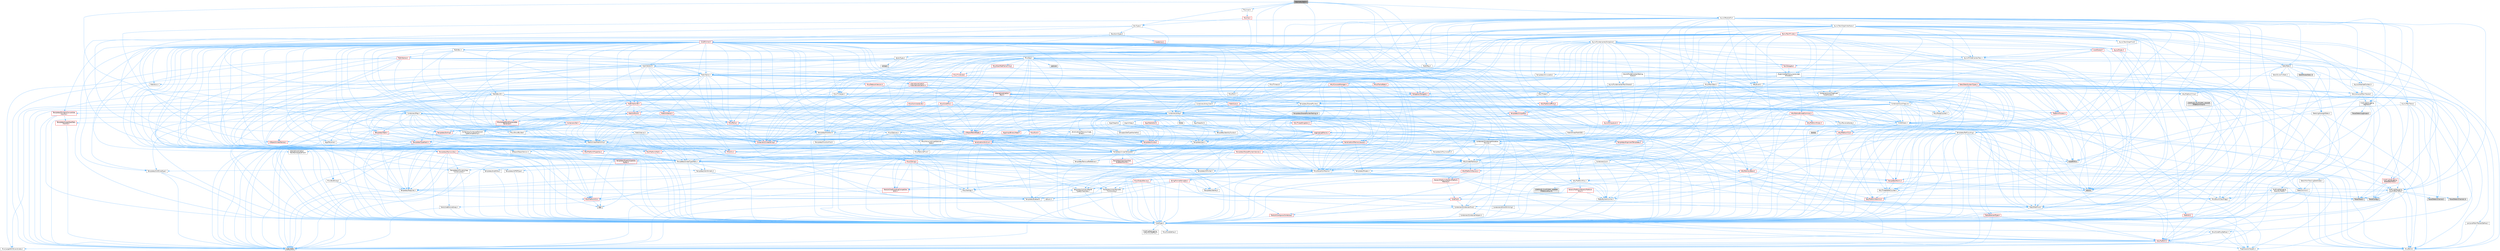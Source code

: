 digraph "GeometrySet3.h"
{
 // INTERACTIVE_SVG=YES
 // LATEX_PDF_SIZE
  bgcolor="transparent";
  edge [fontname=Helvetica,fontsize=10,labelfontname=Helvetica,labelfontsize=10];
  node [fontname=Helvetica,fontsize=10,shape=box,height=0.2,width=0.4];
  Node1 [id="Node000001",label="GeometrySet3.h",height=0.2,width=0.4,color="gray40", fillcolor="grey60", style="filled", fontcolor="black",tooltip=" "];
  Node1 -> Node2 [id="edge1_Node000001_Node000002",color="steelblue1",style="solid",tooltip=" "];
  Node2 [id="Node000002",label="Async/ParallelFor.h",height=0.2,width=0.4,color="grey40", fillcolor="white", style="filled",URL="$d2/da1/ParallelFor_8h.html",tooltip=" "];
  Node2 -> Node3 [id="edge2_Node000002_Node000003",color="steelblue1",style="solid",tooltip=" "];
  Node3 [id="Node000003",label="AutoRTFM.h",height=0.2,width=0.4,color="grey60", fillcolor="#E0E0E0", style="filled",tooltip=" "];
  Node2 -> Node4 [id="edge3_Node000002_Node000004",color="steelblue1",style="solid",tooltip=" "];
  Node4 [id="Node000004",label="Async/Fundamental/Scheduler.h",height=0.2,width=0.4,color="grey40", fillcolor="white", style="filled",URL="$d7/d7f/Scheduler_8h.html",tooltip=" "];
  Node4 -> Node5 [id="edge4_Node000004_Node000005",color="steelblue1",style="solid",tooltip=" "];
  Node5 [id="Node000005",label="Async/Fundamental/Task.h",height=0.2,width=0.4,color="grey40", fillcolor="white", style="filled",URL="$d6/d93/Async_2Fundamental_2Task_8h.html",tooltip=" "];
  Node5 -> Node6 [id="edge5_Node000005_Node000006",color="steelblue1",style="solid",tooltip=" "];
  Node6 [id="Node000006",label="Logging/LogMacros.h",height=0.2,width=0.4,color="red", fillcolor="#FFF0F0", style="filled",URL="$d0/d16/LogMacros_8h.html",tooltip=" "];
  Node6 -> Node7 [id="edge6_Node000006_Node000007",color="steelblue1",style="solid",tooltip=" "];
  Node7 [id="Node000007",label="Containers/UnrealString.h",height=0.2,width=0.4,color="red", fillcolor="#FFF0F0", style="filled",URL="$d5/dba/UnrealString_8h.html",tooltip=" "];
  Node6 -> Node22 [id="edge7_Node000006_Node000022",color="steelblue1",style="solid",tooltip=" "];
  Node22 [id="Node000022",label="CoreTypes.h",height=0.2,width=0.4,color="grey40", fillcolor="white", style="filled",URL="$dc/dec/CoreTypes_8h.html",tooltip=" "];
  Node22 -> Node12 [id="edge8_Node000022_Node000012",color="steelblue1",style="solid",tooltip=" "];
  Node12 [id="Node000012",label="HAL/Platform.h",height=0.2,width=0.4,color="red", fillcolor="#FFF0F0", style="filled",URL="$d9/dd0/Platform_8h.html",tooltip=" "];
  Node12 -> Node13 [id="edge9_Node000012_Node000013",color="steelblue1",style="solid",tooltip=" "];
  Node13 [id="Node000013",label="Misc/Build.h",height=0.2,width=0.4,color="grey40", fillcolor="white", style="filled",URL="$d3/dbb/Build_8h.html",tooltip=" "];
  Node12 -> Node14 [id="edge10_Node000012_Node000014",color="steelblue1",style="solid",tooltip=" "];
  Node14 [id="Node000014",label="Misc/LargeWorldCoordinates.h",height=0.2,width=0.4,color="grey40", fillcolor="white", style="filled",URL="$d2/dcb/LargeWorldCoordinates_8h.html",tooltip=" "];
  Node12 -> Node15 [id="edge11_Node000012_Node000015",color="steelblue1",style="solid",tooltip=" "];
  Node15 [id="Node000015",label="type_traits",height=0.2,width=0.4,color="grey60", fillcolor="#E0E0E0", style="filled",tooltip=" "];
  Node12 -> Node16 [id="edge12_Node000012_Node000016",color="steelblue1",style="solid",tooltip=" "];
  Node16 [id="Node000016",label="PreprocessorHelpers.h",height=0.2,width=0.4,color="grey40", fillcolor="white", style="filled",URL="$db/ddb/PreprocessorHelpers_8h.html",tooltip=" "];
  Node22 -> Node23 [id="edge13_Node000022_Node000023",color="steelblue1",style="solid",tooltip=" "];
  Node23 [id="Node000023",label="ProfilingDebugging\l/UMemoryDefines.h",height=0.2,width=0.4,color="grey40", fillcolor="white", style="filled",URL="$d2/da2/UMemoryDefines_8h.html",tooltip=" "];
  Node22 -> Node24 [id="edge14_Node000022_Node000024",color="steelblue1",style="solid",tooltip=" "];
  Node24 [id="Node000024",label="Misc/CoreMiscDefines.h",height=0.2,width=0.4,color="grey40", fillcolor="white", style="filled",URL="$da/d38/CoreMiscDefines_8h.html",tooltip=" "];
  Node24 -> Node12 [id="edge15_Node000024_Node000012",color="steelblue1",style="solid",tooltip=" "];
  Node24 -> Node16 [id="edge16_Node000024_Node000016",color="steelblue1",style="solid",tooltip=" "];
  Node22 -> Node25 [id="edge17_Node000022_Node000025",color="steelblue1",style="solid",tooltip=" "];
  Node25 [id="Node000025",label="Misc/CoreDefines.h",height=0.2,width=0.4,color="grey40", fillcolor="white", style="filled",URL="$d3/dd2/CoreDefines_8h.html",tooltip=" "];
  Node6 -> Node16 [id="edge18_Node000006_Node000016",color="steelblue1",style="solid",tooltip=" "];
  Node6 -> Node32 [id="edge19_Node000006_Node000032",color="steelblue1",style="solid",tooltip=" "];
  Node32 [id="Node000032",label="Misc/AssertionMacros.h",height=0.2,width=0.4,color="grey40", fillcolor="white", style="filled",URL="$d0/dfa/AssertionMacros_8h.html",tooltip=" "];
  Node32 -> Node22 [id="edge20_Node000032_Node000022",color="steelblue1",style="solid",tooltip=" "];
  Node32 -> Node12 [id="edge21_Node000032_Node000012",color="steelblue1",style="solid",tooltip=" "];
  Node32 -> Node33 [id="edge22_Node000032_Node000033",color="steelblue1",style="solid",tooltip=" "];
  Node33 [id="Node000033",label="HAL/PlatformMisc.h",height=0.2,width=0.4,color="grey40", fillcolor="white", style="filled",URL="$d0/df5/PlatformMisc_8h.html",tooltip=" "];
  Node33 -> Node22 [id="edge23_Node000033_Node000022",color="steelblue1",style="solid",tooltip=" "];
  Node33 -> Node34 [id="edge24_Node000033_Node000034",color="steelblue1",style="solid",tooltip=" "];
  Node34 [id="Node000034",label="GenericPlatform/GenericPlatform\lMisc.h",height=0.2,width=0.4,color="red", fillcolor="#FFF0F0", style="filled",URL="$db/d9a/GenericPlatformMisc_8h.html",tooltip=" "];
  Node34 -> Node37 [id="edge25_Node000034_Node000037",color="steelblue1",style="solid",tooltip=" "];
  Node37 [id="Node000037",label="CoreFwd.h",height=0.2,width=0.4,color="red", fillcolor="#FFF0F0", style="filled",URL="$d1/d1e/CoreFwd_8h.html",tooltip=" "];
  Node37 -> Node22 [id="edge26_Node000037_Node000022",color="steelblue1",style="solid",tooltip=" "];
  Node37 -> Node11 [id="edge27_Node000037_Node000011",color="steelblue1",style="solid",tooltip=" "];
  Node11 [id="Node000011",label="Containers/ContainersFwd.h",height=0.2,width=0.4,color="grey40", fillcolor="white", style="filled",URL="$d4/d0a/ContainersFwd_8h.html",tooltip=" "];
  Node11 -> Node12 [id="edge28_Node000011_Node000012",color="steelblue1",style="solid",tooltip=" "];
  Node11 -> Node22 [id="edge29_Node000011_Node000022",color="steelblue1",style="solid",tooltip=" "];
  Node11 -> Node26 [id="edge30_Node000011_Node000026",color="steelblue1",style="solid",tooltip=" "];
  Node26 [id="Node000026",label="Traits/IsContiguousContainer.h",height=0.2,width=0.4,color="red", fillcolor="#FFF0F0", style="filled",URL="$d5/d3c/IsContiguousContainer_8h.html",tooltip=" "];
  Node26 -> Node22 [id="edge31_Node000026_Node000022",color="steelblue1",style="solid",tooltip=" "];
  Node37 -> Node38 [id="edge32_Node000037_Node000038",color="steelblue1",style="solid",tooltip=" "];
  Node38 [id="Node000038",label="Math/MathFwd.h",height=0.2,width=0.4,color="grey40", fillcolor="white", style="filled",URL="$d2/d10/MathFwd_8h.html",tooltip=" "];
  Node38 -> Node12 [id="edge33_Node000038_Node000012",color="steelblue1",style="solid",tooltip=" "];
  Node34 -> Node22 [id="edge34_Node000034_Node000022",color="steelblue1",style="solid",tooltip=" "];
  Node34 -> Node41 [id="edge35_Node000034_Node000041",color="steelblue1",style="solid",tooltip=" "];
  Node41 [id="Node000041",label="HAL/PlatformCrt.h",height=0.2,width=0.4,color="red", fillcolor="#FFF0F0", style="filled",URL="$d8/d75/PlatformCrt_8h.html",tooltip=" "];
  Node41 -> Node42 [id="edge36_Node000041_Node000042",color="steelblue1",style="solid",tooltip=" "];
  Node42 [id="Node000042",label="new",height=0.2,width=0.4,color="grey60", fillcolor="#E0E0E0", style="filled",tooltip=" "];
  Node34 -> Node51 [id="edge37_Node000034_Node000051",color="steelblue1",style="solid",tooltip=" "];
  Node51 [id="Node000051",label="Math/NumericLimits.h",height=0.2,width=0.4,color="grey40", fillcolor="white", style="filled",URL="$df/d1b/NumericLimits_8h.html",tooltip=" "];
  Node51 -> Node22 [id="edge38_Node000051_Node000022",color="steelblue1",style="solid",tooltip=" "];
  Node34 -> Node53 [id="edge39_Node000034_Node000053",color="steelblue1",style="solid",tooltip=" "];
  Node53 [id="Node000053",label="Misc/EnumClassFlags.h",height=0.2,width=0.4,color="grey40", fillcolor="white", style="filled",URL="$d8/de7/EnumClassFlags_8h.html",tooltip=" "];
  Node33 -> Node56 [id="edge40_Node000033_Node000056",color="steelblue1",style="solid",tooltip=" "];
  Node56 [id="Node000056",label="COMPILED_PLATFORM_HEADER\l(PlatformMisc.h)",height=0.2,width=0.4,color="grey60", fillcolor="#E0E0E0", style="filled",tooltip=" "];
  Node33 -> Node57 [id="edge41_Node000033_Node000057",color="steelblue1",style="solid",tooltip=" "];
  Node57 [id="Node000057",label="ProfilingDebugging\l/CpuProfilerTrace.h",height=0.2,width=0.4,color="grey40", fillcolor="white", style="filled",URL="$da/dcb/CpuProfilerTrace_8h.html",tooltip=" "];
  Node57 -> Node22 [id="edge42_Node000057_Node000022",color="steelblue1",style="solid",tooltip=" "];
  Node57 -> Node11 [id="edge43_Node000057_Node000011",color="steelblue1",style="solid",tooltip=" "];
  Node57 -> Node58 [id="edge44_Node000057_Node000058",color="steelblue1",style="solid",tooltip=" "];
  Node58 [id="Node000058",label="HAL/PlatformAtomics.h",height=0.2,width=0.4,color="red", fillcolor="#FFF0F0", style="filled",URL="$d3/d36/PlatformAtomics_8h.html",tooltip=" "];
  Node58 -> Node22 [id="edge45_Node000058_Node000022",color="steelblue1",style="solid",tooltip=" "];
  Node57 -> Node16 [id="edge46_Node000057_Node000016",color="steelblue1",style="solid",tooltip=" "];
  Node57 -> Node13 [id="edge47_Node000057_Node000013",color="steelblue1",style="solid",tooltip=" "];
  Node57 -> Node61 [id="edge48_Node000057_Node000061",color="steelblue1",style="solid",tooltip=" "];
  Node61 [id="Node000061",label="Trace/Config.h",height=0.2,width=0.4,color="grey60", fillcolor="#E0E0E0", style="filled",tooltip=" "];
  Node57 -> Node62 [id="edge49_Node000057_Node000062",color="steelblue1",style="solid",tooltip=" "];
  Node62 [id="Node000062",label="Trace/Detail/Channel.h",height=0.2,width=0.4,color="grey60", fillcolor="#E0E0E0", style="filled",tooltip=" "];
  Node57 -> Node63 [id="edge50_Node000057_Node000063",color="steelblue1",style="solid",tooltip=" "];
  Node63 [id="Node000063",label="Trace/Detail/Channel.inl",height=0.2,width=0.4,color="grey60", fillcolor="#E0E0E0", style="filled",tooltip=" "];
  Node57 -> Node64 [id="edge51_Node000057_Node000064",color="steelblue1",style="solid",tooltip=" "];
  Node64 [id="Node000064",label="Trace/Trace.h",height=0.2,width=0.4,color="grey60", fillcolor="#E0E0E0", style="filled",tooltip=" "];
  Node32 -> Node16 [id="edge52_Node000032_Node000016",color="steelblue1",style="solid",tooltip=" "];
  Node32 -> Node65 [id="edge53_Node000032_Node000065",color="steelblue1",style="solid",tooltip=" "];
  Node65 [id="Node000065",label="Templates/EnableIf.h",height=0.2,width=0.4,color="grey40", fillcolor="white", style="filled",URL="$d7/d60/EnableIf_8h.html",tooltip=" "];
  Node65 -> Node22 [id="edge54_Node000065_Node000022",color="steelblue1",style="solid",tooltip=" "];
  Node32 -> Node66 [id="edge55_Node000032_Node000066",color="steelblue1",style="solid",tooltip=" "];
  Node66 [id="Node000066",label="Templates/IsArrayOrRefOf\lTypeByPredicate.h",height=0.2,width=0.4,color="grey40", fillcolor="white", style="filled",URL="$d6/da1/IsArrayOrRefOfTypeByPredicate_8h.html",tooltip=" "];
  Node66 -> Node22 [id="edge56_Node000066_Node000022",color="steelblue1",style="solid",tooltip=" "];
  Node32 -> Node67 [id="edge57_Node000032_Node000067",color="steelblue1",style="solid",tooltip=" "];
  Node67 [id="Node000067",label="Templates/IsValidVariadic\lFunctionArg.h",height=0.2,width=0.4,color="grey40", fillcolor="white", style="filled",URL="$d0/dc8/IsValidVariadicFunctionArg_8h.html",tooltip=" "];
  Node67 -> Node22 [id="edge58_Node000067_Node000022",color="steelblue1",style="solid",tooltip=" "];
  Node67 -> Node68 [id="edge59_Node000067_Node000068",color="steelblue1",style="solid",tooltip=" "];
  Node68 [id="Node000068",label="IsEnum.h",height=0.2,width=0.4,color="grey40", fillcolor="white", style="filled",URL="$d4/de5/IsEnum_8h.html",tooltip=" "];
  Node67 -> Node15 [id="edge60_Node000067_Node000015",color="steelblue1",style="solid",tooltip=" "];
  Node32 -> Node69 [id="edge61_Node000032_Node000069",color="steelblue1",style="solid",tooltip=" "];
  Node69 [id="Node000069",label="Traits/IsCharEncodingCompatible\lWith.h",height=0.2,width=0.4,color="red", fillcolor="#FFF0F0", style="filled",URL="$df/dd1/IsCharEncodingCompatibleWith_8h.html",tooltip=" "];
  Node69 -> Node15 [id="edge62_Node000069_Node000015",color="steelblue1",style="solid",tooltip=" "];
  Node32 -> Node71 [id="edge63_Node000032_Node000071",color="steelblue1",style="solid",tooltip=" "];
  Node71 [id="Node000071",label="Misc/VarArgs.h",height=0.2,width=0.4,color="grey40", fillcolor="white", style="filled",URL="$d5/d6f/VarArgs_8h.html",tooltip=" "];
  Node71 -> Node22 [id="edge64_Node000071_Node000022",color="steelblue1",style="solid",tooltip=" "];
  Node32 -> Node72 [id="edge65_Node000032_Node000072",color="steelblue1",style="solid",tooltip=" "];
  Node72 [id="Node000072",label="String/FormatStringSan.h",height=0.2,width=0.4,color="red", fillcolor="#FFF0F0", style="filled",URL="$d3/d8b/FormatStringSan_8h.html",tooltip=" "];
  Node72 -> Node15 [id="edge66_Node000072_Node000015",color="steelblue1",style="solid",tooltip=" "];
  Node72 -> Node22 [id="edge67_Node000072_Node000022",color="steelblue1",style="solid",tooltip=" "];
  Node72 -> Node73 [id="edge68_Node000072_Node000073",color="steelblue1",style="solid",tooltip=" "];
  Node73 [id="Node000073",label="Templates/Requires.h",height=0.2,width=0.4,color="grey40", fillcolor="white", style="filled",URL="$dc/d96/Requires_8h.html",tooltip=" "];
  Node73 -> Node65 [id="edge69_Node000073_Node000065",color="steelblue1",style="solid",tooltip=" "];
  Node73 -> Node15 [id="edge70_Node000073_Node000015",color="steelblue1",style="solid",tooltip=" "];
  Node72 -> Node74 [id="edge71_Node000072_Node000074",color="steelblue1",style="solid",tooltip=" "];
  Node74 [id="Node000074",label="Templates/Identity.h",height=0.2,width=0.4,color="grey40", fillcolor="white", style="filled",URL="$d0/dd5/Identity_8h.html",tooltip=" "];
  Node72 -> Node67 [id="edge72_Node000072_Node000067",color="steelblue1",style="solid",tooltip=" "];
  Node72 -> Node11 [id="edge73_Node000072_Node000011",color="steelblue1",style="solid",tooltip=" "];
  Node32 -> Node78 [id="edge74_Node000032_Node000078",color="steelblue1",style="solid",tooltip=" "];
  Node78 [id="Node000078",label="atomic",height=0.2,width=0.4,color="grey60", fillcolor="#E0E0E0", style="filled",tooltip=" "];
  Node6 -> Node13 [id="edge75_Node000006_Node000013",color="steelblue1",style="solid",tooltip=" "];
  Node6 -> Node71 [id="edge76_Node000006_Node000071",color="steelblue1",style="solid",tooltip=" "];
  Node6 -> Node72 [id="edge77_Node000006_Node000072",color="steelblue1",style="solid",tooltip=" "];
  Node6 -> Node65 [id="edge78_Node000006_Node000065",color="steelblue1",style="solid",tooltip=" "];
  Node6 -> Node66 [id="edge79_Node000006_Node000066",color="steelblue1",style="solid",tooltip=" "];
  Node6 -> Node67 [id="edge80_Node000006_Node000067",color="steelblue1",style="solid",tooltip=" "];
  Node6 -> Node69 [id="edge81_Node000006_Node000069",color="steelblue1",style="solid",tooltip=" "];
  Node6 -> Node15 [id="edge82_Node000006_Node000015",color="steelblue1",style="solid",tooltip=" "];
  Node5 -> Node53 [id="edge83_Node000005_Node000053",color="steelblue1",style="solid",tooltip=" "];
  Node5 -> Node188 [id="edge84_Node000005_Node000188",color="steelblue1",style="solid",tooltip=" "];
  Node188 [id="Node000188",label="TaskDelegate.h",height=0.2,width=0.4,color="red", fillcolor="#FFF0F0", style="filled",URL="$de/db1/TaskDelegate_8h.html",tooltip=" "];
  Node188 -> Node189 [id="edge85_Node000188_Node000189",color="steelblue1",style="solid",tooltip=" "];
  Node189 [id="Node000189",label="Experimental/ConcurrentLinear\lAllocator.h",height=0.2,width=0.4,color="grey40", fillcolor="white", style="filled",URL="$d7/d84/ConcurrentLinearAllocator_8h.html",tooltip=" "];
  Node189 -> Node78 [id="edge86_Node000189_Node000078",color="steelblue1",style="solid",tooltip=" "];
  Node189 -> Node15 [id="edge87_Node000189_Node000015",color="steelblue1",style="solid",tooltip=" "];
  Node189 -> Node79 [id="edge88_Node000189_Node000079",color="steelblue1",style="solid",tooltip=" "];
  Node79 [id="Node000079",label="HAL/UnrealMemory.h",height=0.2,width=0.4,color="grey40", fillcolor="white", style="filled",URL="$d9/d96/UnrealMemory_8h.html",tooltip=" "];
  Node79 -> Node22 [id="edge89_Node000079_Node000022",color="steelblue1",style="solid",tooltip=" "];
  Node79 -> Node80 [id="edge90_Node000079_Node000080",color="steelblue1",style="solid",tooltip=" "];
  Node80 [id="Node000080",label="GenericPlatform/GenericPlatform\lMemory.h",height=0.2,width=0.4,color="red", fillcolor="#FFF0F0", style="filled",URL="$dd/d22/GenericPlatformMemory_8h.html",tooltip=" "];
  Node80 -> Node37 [id="edge91_Node000080_Node000037",color="steelblue1",style="solid",tooltip=" "];
  Node80 -> Node22 [id="edge92_Node000080_Node000022",color="steelblue1",style="solid",tooltip=" "];
  Node79 -> Node83 [id="edge93_Node000079_Node000083",color="steelblue1",style="solid",tooltip=" "];
  Node83 [id="Node000083",label="HAL/MemoryBase.h",height=0.2,width=0.4,color="red", fillcolor="#FFF0F0", style="filled",URL="$d6/d9f/MemoryBase_8h.html",tooltip=" "];
  Node83 -> Node22 [id="edge94_Node000083_Node000022",color="steelblue1",style="solid",tooltip=" "];
  Node83 -> Node58 [id="edge95_Node000083_Node000058",color="steelblue1",style="solid",tooltip=" "];
  Node83 -> Node41 [id="edge96_Node000083_Node000041",color="steelblue1",style="solid",tooltip=" "];
  Node83 -> Node85 [id="edge97_Node000083_Node000085",color="steelblue1",style="solid",tooltip=" "];
  Node85 [id="Node000085",label="Misc/OutputDevice.h",height=0.2,width=0.4,color="red", fillcolor="#FFF0F0", style="filled",URL="$d7/d32/OutputDevice_8h.html",tooltip=" "];
  Node85 -> Node37 [id="edge98_Node000085_Node000037",color="steelblue1",style="solid",tooltip=" "];
  Node85 -> Node22 [id="edge99_Node000085_Node000022",color="steelblue1",style="solid",tooltip=" "];
  Node85 -> Node71 [id="edge100_Node000085_Node000071",color="steelblue1",style="solid",tooltip=" "];
  Node85 -> Node66 [id="edge101_Node000085_Node000066",color="steelblue1",style="solid",tooltip=" "];
  Node85 -> Node67 [id="edge102_Node000085_Node000067",color="steelblue1",style="solid",tooltip=" "];
  Node85 -> Node69 [id="edge103_Node000085_Node000069",color="steelblue1",style="solid",tooltip=" "];
  Node83 -> Node86 [id="edge104_Node000083_Node000086",color="steelblue1",style="solid",tooltip=" "];
  Node86 [id="Node000086",label="Templates/Atomic.h",height=0.2,width=0.4,color="red", fillcolor="#FFF0F0", style="filled",URL="$d3/d91/Atomic_8h.html",tooltip=" "];
  Node86 -> Node87 [id="edge105_Node000086_Node000087",color="steelblue1",style="solid",tooltip=" "];
  Node87 [id="Node000087",label="HAL/ThreadSafeCounter.h",height=0.2,width=0.4,color="grey40", fillcolor="white", style="filled",URL="$dc/dc9/ThreadSafeCounter_8h.html",tooltip=" "];
  Node87 -> Node22 [id="edge106_Node000087_Node000022",color="steelblue1",style="solid",tooltip=" "];
  Node87 -> Node58 [id="edge107_Node000087_Node000058",color="steelblue1",style="solid",tooltip=" "];
  Node86 -> Node78 [id="edge108_Node000086_Node000078",color="steelblue1",style="solid",tooltip=" "];
  Node79 -> Node95 [id="edge109_Node000079_Node000095",color="steelblue1",style="solid",tooltip=" "];
  Node95 [id="Node000095",label="HAL/PlatformMemory.h",height=0.2,width=0.4,color="red", fillcolor="#FFF0F0", style="filled",URL="$de/d68/PlatformMemory_8h.html",tooltip=" "];
  Node95 -> Node22 [id="edge110_Node000095_Node000022",color="steelblue1",style="solid",tooltip=" "];
  Node95 -> Node80 [id="edge111_Node000095_Node000080",color="steelblue1",style="solid",tooltip=" "];
  Node79 -> Node97 [id="edge112_Node000079_Node000097",color="steelblue1",style="solid",tooltip=" "];
  Node97 [id="Node000097",label="ProfilingDebugging\l/MemoryTrace.h",height=0.2,width=0.4,color="grey40", fillcolor="white", style="filled",URL="$da/dd7/MemoryTrace_8h.html",tooltip=" "];
  Node97 -> Node12 [id="edge113_Node000097_Node000012",color="steelblue1",style="solid",tooltip=" "];
  Node97 -> Node53 [id="edge114_Node000097_Node000053",color="steelblue1",style="solid",tooltip=" "];
  Node97 -> Node61 [id="edge115_Node000097_Node000061",color="steelblue1",style="solid",tooltip=" "];
  Node97 -> Node64 [id="edge116_Node000097_Node000064",color="steelblue1",style="solid",tooltip=" "];
  Node79 -> Node98 [id="edge117_Node000079_Node000098",color="steelblue1",style="solid",tooltip=" "];
  Node98 [id="Node000098",label="Templates/IsPointer.h",height=0.2,width=0.4,color="grey40", fillcolor="white", style="filled",URL="$d7/d05/IsPointer_8h.html",tooltip=" "];
  Node98 -> Node22 [id="edge118_Node000098_Node000022",color="steelblue1",style="solid",tooltip=" "];
  Node189 -> Node190 [id="edge119_Node000189_Node000190",color="steelblue1",style="solid",tooltip=" "];
  Node190 [id="Node000190",label="HAL/LowLevelMemTracker.h",height=0.2,width=0.4,color="grey40", fillcolor="white", style="filled",URL="$d0/d14/LowLevelMemTracker_8h.html",tooltip=" "];
  Node190 -> Node22 [id="edge120_Node000190_Node000022",color="steelblue1",style="solid",tooltip=" "];
  Node190 -> Node191 [id="edge121_Node000190_Node000191",color="steelblue1",style="solid",tooltip=" "];
  Node191 [id="Node000191",label="LowLevelMemTrackerDefines.h",height=0.2,width=0.4,color="grey40", fillcolor="white", style="filled",URL="$d0/d28/LowLevelMemTrackerDefines_8h.html",tooltip=" "];
  Node191 -> Node13 [id="edge122_Node000191_Node000013",color="steelblue1",style="solid",tooltip=" "];
  Node190 -> Node192 [id="edge123_Node000190_Node000192",color="steelblue1",style="solid",tooltip=" "];
  Node192 [id="Node000192",label="ProfilingDebugging\l/TagTrace.h",height=0.2,width=0.4,color="grey40", fillcolor="white", style="filled",URL="$de/d56/TagTrace_8h.html",tooltip=" "];
  Node192 -> Node22 [id="edge124_Node000192_Node000022",color="steelblue1",style="solid",tooltip=" "];
  Node192 -> Node97 [id="edge125_Node000192_Node000097",color="steelblue1",style="solid",tooltip=" "];
  Node192 -> Node61 [id="edge126_Node000192_Node000061",color="steelblue1",style="solid",tooltip=" "];
  Node192 -> Node193 [id="edge127_Node000192_Node000193",color="steelblue1",style="solid",tooltip=" "];
  Node193 [id="Node000193",label="Trace/Detail/LogScope.h",height=0.2,width=0.4,color="grey60", fillcolor="#E0E0E0", style="filled",tooltip=" "];
  Node190 -> Node3 [id="edge128_Node000190_Node000003",color="steelblue1",style="solid",tooltip=" "];
  Node189 -> Node194 [id="edge129_Node000189_Node000194",color="steelblue1",style="solid",tooltip=" "];
  Node194 [id="Node000194",label="HAL/MallocBinnedCommon.h",height=0.2,width=0.4,color="red", fillcolor="#FFF0F0", style="filled",URL="$d9/d32/MallocBinnedCommon_8h.html",tooltip=" "];
  Node194 -> Node22 [id="edge130_Node000194_Node000022",color="steelblue1",style="solid",tooltip=" "];
  Node194 -> Node195 [id="edge131_Node000194_Node000195",color="steelblue1",style="solid",tooltip=" "];
  Node195 [id="Node000195",label="CoreGlobals.h",height=0.2,width=0.4,color="grey40", fillcolor="white", style="filled",URL="$d5/d8c/CoreGlobals_8h.html",tooltip=" "];
  Node195 -> Node7 [id="edge132_Node000195_Node000007",color="steelblue1",style="solid",tooltip=" "];
  Node195 -> Node22 [id="edge133_Node000195_Node000022",color="steelblue1",style="solid",tooltip=" "];
  Node195 -> Node196 [id="edge134_Node000195_Node000196",color="steelblue1",style="solid",tooltip=" "];
  Node196 [id="Node000196",label="HAL/PlatformTLS.h",height=0.2,width=0.4,color="red", fillcolor="#FFF0F0", style="filled",URL="$d0/def/PlatformTLS_8h.html",tooltip=" "];
  Node196 -> Node22 [id="edge135_Node000196_Node000022",color="steelblue1",style="solid",tooltip=" "];
  Node195 -> Node6 [id="edge136_Node000195_Node000006",color="steelblue1",style="solid",tooltip=" "];
  Node195 -> Node13 [id="edge137_Node000195_Node000013",color="steelblue1",style="solid",tooltip=" "];
  Node195 -> Node53 [id="edge138_Node000195_Node000053",color="steelblue1",style="solid",tooltip=" "];
  Node195 -> Node85 [id="edge139_Node000195_Node000085",color="steelblue1",style="solid",tooltip=" "];
  Node195 -> Node57 [id="edge140_Node000195_Node000057",color="steelblue1",style="solid",tooltip=" "];
  Node195 -> Node86 [id="edge141_Node000195_Node000086",color="steelblue1",style="solid",tooltip=" "];
  Node195 -> Node31 [id="edge142_Node000195_Node000031",color="steelblue1",style="solid",tooltip=" "];
  Node31 [id="Node000031",label="UObject/NameTypes.h",height=0.2,width=0.4,color="red", fillcolor="#FFF0F0", style="filled",URL="$d6/d35/NameTypes_8h.html",tooltip=" "];
  Node31 -> Node22 [id="edge143_Node000031_Node000022",color="steelblue1",style="solid",tooltip=" "];
  Node31 -> Node32 [id="edge144_Node000031_Node000032",color="steelblue1",style="solid",tooltip=" "];
  Node31 -> Node79 [id="edge145_Node000031_Node000079",color="steelblue1",style="solid",tooltip=" "];
  Node31 -> Node99 [id="edge146_Node000031_Node000099",color="steelblue1",style="solid",tooltip=" "];
  Node99 [id="Node000099",label="Templates/UnrealTypeTraits.h",height=0.2,width=0.4,color="grey40", fillcolor="white", style="filled",URL="$d2/d2d/UnrealTypeTraits_8h.html",tooltip=" "];
  Node99 -> Node22 [id="edge147_Node000099_Node000022",color="steelblue1",style="solid",tooltip=" "];
  Node99 -> Node98 [id="edge148_Node000099_Node000098",color="steelblue1",style="solid",tooltip=" "];
  Node99 -> Node32 [id="edge149_Node000099_Node000032",color="steelblue1",style="solid",tooltip=" "];
  Node99 -> Node91 [id="edge150_Node000099_Node000091",color="steelblue1",style="solid",tooltip=" "];
  Node91 [id="Node000091",label="Templates/AndOrNot.h",height=0.2,width=0.4,color="grey40", fillcolor="white", style="filled",URL="$db/d0a/AndOrNot_8h.html",tooltip=" "];
  Node91 -> Node22 [id="edge151_Node000091_Node000022",color="steelblue1",style="solid",tooltip=" "];
  Node99 -> Node65 [id="edge152_Node000099_Node000065",color="steelblue1",style="solid",tooltip=" "];
  Node99 -> Node100 [id="edge153_Node000099_Node000100",color="steelblue1",style="solid",tooltip=" "];
  Node100 [id="Node000100",label="Templates/IsArithmetic.h",height=0.2,width=0.4,color="grey40", fillcolor="white", style="filled",URL="$d2/d5d/IsArithmetic_8h.html",tooltip=" "];
  Node100 -> Node22 [id="edge154_Node000100_Node000022",color="steelblue1",style="solid",tooltip=" "];
  Node99 -> Node68 [id="edge155_Node000099_Node000068",color="steelblue1",style="solid",tooltip=" "];
  Node99 -> Node101 [id="edge156_Node000099_Node000101",color="steelblue1",style="solid",tooltip=" "];
  Node101 [id="Node000101",label="Templates/Models.h",height=0.2,width=0.4,color="grey40", fillcolor="white", style="filled",URL="$d3/d0c/Models_8h.html",tooltip=" "];
  Node101 -> Node74 [id="edge157_Node000101_Node000074",color="steelblue1",style="solid",tooltip=" "];
  Node99 -> Node102 [id="edge158_Node000099_Node000102",color="steelblue1",style="solid",tooltip=" "];
  Node102 [id="Node000102",label="Templates/IsPODType.h",height=0.2,width=0.4,color="grey40", fillcolor="white", style="filled",URL="$d7/db1/IsPODType_8h.html",tooltip=" "];
  Node102 -> Node22 [id="edge159_Node000102_Node000022",color="steelblue1",style="solid",tooltip=" "];
  Node99 -> Node103 [id="edge160_Node000099_Node000103",color="steelblue1",style="solid",tooltip=" "];
  Node103 [id="Node000103",label="Templates/IsUECoreType.h",height=0.2,width=0.4,color="grey40", fillcolor="white", style="filled",URL="$d1/db8/IsUECoreType_8h.html",tooltip=" "];
  Node103 -> Node22 [id="edge161_Node000103_Node000022",color="steelblue1",style="solid",tooltip=" "];
  Node103 -> Node15 [id="edge162_Node000103_Node000015",color="steelblue1",style="solid",tooltip=" "];
  Node99 -> Node92 [id="edge163_Node000099_Node000092",color="steelblue1",style="solid",tooltip=" "];
  Node92 [id="Node000092",label="Templates/IsTriviallyCopy\lConstructible.h",height=0.2,width=0.4,color="grey40", fillcolor="white", style="filled",URL="$d3/d78/IsTriviallyCopyConstructible_8h.html",tooltip=" "];
  Node92 -> Node22 [id="edge164_Node000092_Node000022",color="steelblue1",style="solid",tooltip=" "];
  Node92 -> Node15 [id="edge165_Node000092_Node000015",color="steelblue1",style="solid",tooltip=" "];
  Node31 -> Node104 [id="edge166_Node000031_Node000104",color="steelblue1",style="solid",tooltip=" "];
  Node104 [id="Node000104",label="Templates/UnrealTemplate.h",height=0.2,width=0.4,color="grey40", fillcolor="white", style="filled",URL="$d4/d24/UnrealTemplate_8h.html",tooltip=" "];
  Node104 -> Node22 [id="edge167_Node000104_Node000022",color="steelblue1",style="solid",tooltip=" "];
  Node104 -> Node98 [id="edge168_Node000104_Node000098",color="steelblue1",style="solid",tooltip=" "];
  Node104 -> Node79 [id="edge169_Node000104_Node000079",color="steelblue1",style="solid",tooltip=" "];
  Node104 -> Node105 [id="edge170_Node000104_Node000105",color="steelblue1",style="solid",tooltip=" "];
  Node105 [id="Node000105",label="Templates/CopyQualifiers\lAndRefsFromTo.h",height=0.2,width=0.4,color="red", fillcolor="#FFF0F0", style="filled",URL="$d3/db3/CopyQualifiersAndRefsFromTo_8h.html",tooltip=" "];
  Node104 -> Node99 [id="edge171_Node000104_Node000099",color="steelblue1",style="solid",tooltip=" "];
  Node104 -> Node107 [id="edge172_Node000104_Node000107",color="steelblue1",style="solid",tooltip=" "];
  Node107 [id="Node000107",label="Templates/RemoveReference.h",height=0.2,width=0.4,color="grey40", fillcolor="white", style="filled",URL="$da/dbe/RemoveReference_8h.html",tooltip=" "];
  Node107 -> Node22 [id="edge173_Node000107_Node000022",color="steelblue1",style="solid",tooltip=" "];
  Node104 -> Node73 [id="edge174_Node000104_Node000073",color="steelblue1",style="solid",tooltip=" "];
  Node104 -> Node108 [id="edge175_Node000104_Node000108",color="steelblue1",style="solid",tooltip=" "];
  Node108 [id="Node000108",label="Templates/TypeCompatible\lBytes.h",height=0.2,width=0.4,color="red", fillcolor="#FFF0F0", style="filled",URL="$df/d0a/TypeCompatibleBytes_8h.html",tooltip=" "];
  Node108 -> Node22 [id="edge176_Node000108_Node000022",color="steelblue1",style="solid",tooltip=" "];
  Node108 -> Node42 [id="edge177_Node000108_Node000042",color="steelblue1",style="solid",tooltip=" "];
  Node108 -> Node15 [id="edge178_Node000108_Node000015",color="steelblue1",style="solid",tooltip=" "];
  Node104 -> Node74 [id="edge179_Node000104_Node000074",color="steelblue1",style="solid",tooltip=" "];
  Node104 -> Node26 [id="edge180_Node000104_Node000026",color="steelblue1",style="solid",tooltip=" "];
  Node104 -> Node109 [id="edge181_Node000104_Node000109",color="steelblue1",style="solid",tooltip=" "];
  Node109 [id="Node000109",label="Traits/UseBitwiseSwap.h",height=0.2,width=0.4,color="grey40", fillcolor="white", style="filled",URL="$db/df3/UseBitwiseSwap_8h.html",tooltip=" "];
  Node109 -> Node22 [id="edge182_Node000109_Node000022",color="steelblue1",style="solid",tooltip=" "];
  Node109 -> Node15 [id="edge183_Node000109_Node000015",color="steelblue1",style="solid",tooltip=" "];
  Node104 -> Node15 [id="edge184_Node000104_Node000015",color="steelblue1",style="solid",tooltip=" "];
  Node31 -> Node7 [id="edge185_Node000031_Node000007",color="steelblue1",style="solid",tooltip=" "];
  Node31 -> Node178 [id="edge186_Node000031_Node000178",color="steelblue1",style="solid",tooltip=" "];
  Node178 [id="Node000178",label="UObject/UnrealNames.h",height=0.2,width=0.4,color="red", fillcolor="#FFF0F0", style="filled",URL="$d8/db1/UnrealNames_8h.html",tooltip=" "];
  Node178 -> Node22 [id="edge187_Node000178_Node000022",color="steelblue1",style="solid",tooltip=" "];
  Node31 -> Node86 [id="edge188_Node000031_Node000086",color="steelblue1",style="solid",tooltip=" "];
  Node31 -> Node144 [id="edge189_Node000031_Node000144",color="steelblue1",style="solid",tooltip=" "];
  Node144 [id="Node000144",label="Serialization/MemoryLayout.h",height=0.2,width=0.4,color="red", fillcolor="#FFF0F0", style="filled",URL="$d7/d66/MemoryLayout_8h.html",tooltip=" "];
  Node144 -> Node79 [id="edge190_Node000144_Node000079",color="steelblue1",style="solid",tooltip=" "];
  Node144 -> Node65 [id="edge191_Node000144_Node000065",color="steelblue1",style="solid",tooltip=" "];
  Node144 -> Node124 [id="edge192_Node000144_Node000124",color="steelblue1",style="solid",tooltip=" "];
  Node124 [id="Node000124",label="Templates/IsPolymorphic.h",height=0.2,width=0.4,color="grey40", fillcolor="white", style="filled",URL="$dc/d20/IsPolymorphic_8h.html",tooltip=" "];
  Node144 -> Node101 [id="edge193_Node000144_Node000101",color="steelblue1",style="solid",tooltip=" "];
  Node144 -> Node104 [id="edge194_Node000144_Node000104",color="steelblue1",style="solid",tooltip=" "];
  Node31 -> Node127 [id="edge195_Node000031_Node000127",color="steelblue1",style="solid",tooltip=" "];
  Node127 [id="Node000127",label="Misc/IntrusiveUnsetOptional\lState.h",height=0.2,width=0.4,color="grey40", fillcolor="white", style="filled",URL="$d2/d0a/IntrusiveUnsetOptionalState_8h.html",tooltip=" "];
  Node127 -> Node128 [id="edge196_Node000127_Node000128",color="steelblue1",style="solid",tooltip=" "];
  Node128 [id="Node000128",label="Misc/OptionalFwd.h",height=0.2,width=0.4,color="grey40", fillcolor="white", style="filled",URL="$dc/d50/OptionalFwd_8h.html",tooltip=" "];
  Node31 -> Node64 [id="edge197_Node000031_Node000064",color="steelblue1",style="solid",tooltip=" "];
  Node195 -> Node78 [id="edge198_Node000195_Node000078",color="steelblue1",style="solid",tooltip=" "];
  Node194 -> Node78 [id="edge199_Node000194_Node000078",color="steelblue1",style="solid",tooltip=" "];
  Node194 -> Node83 [id="edge200_Node000194_Node000083",color="steelblue1",style="solid",tooltip=" "];
  Node194 -> Node111 [id="edge201_Node000194_Node000111",color="steelblue1",style="solid",tooltip=" "];
  Node111 [id="Node000111",label="HAL/PlatformMutex.h",height=0.2,width=0.4,color="red", fillcolor="#FFF0F0", style="filled",URL="$d9/d0b/PlatformMutex_8h.html",tooltip=" "];
  Node111 -> Node22 [id="edge202_Node000111_Node000022",color="steelblue1",style="solid",tooltip=" "];
  Node194 -> Node196 [id="edge203_Node000194_Node000196",color="steelblue1",style="solid",tooltip=" "];
  Node194 -> Node199 [id="edge204_Node000194_Node000199",color="steelblue1",style="solid",tooltip=" "];
  Node199 [id="Node000199",label="Async/UniqueLock.h",height=0.2,width=0.4,color="red", fillcolor="#FFF0F0", style="filled",URL="$da/dc6/UniqueLock_8h.html",tooltip=" "];
  Node199 -> Node32 [id="edge205_Node000199_Node000032",color="steelblue1",style="solid",tooltip=" "];
  Node194 -> Node176 [id="edge206_Node000194_Node000176",color="steelblue1",style="solid",tooltip=" "];
  Node176 [id="Node000176",label="Templates/AlignmentTemplates.h",height=0.2,width=0.4,color="red", fillcolor="#FFF0F0", style="filled",URL="$dd/d32/AlignmentTemplates_8h.html",tooltip=" "];
  Node176 -> Node22 [id="edge207_Node000176_Node000022",color="steelblue1",style="solid",tooltip=" "];
  Node176 -> Node98 [id="edge208_Node000176_Node000098",color="steelblue1",style="solid",tooltip=" "];
  Node194 -> Node6 [id="edge209_Node000194_Node000006",color="steelblue1",style="solid",tooltip=" "];
  Node189 -> Node232 [id="edge210_Node000189_Node000232",color="steelblue1",style="solid",tooltip=" "];
  Node232 [id="Node000232",label="Templates/UniquePtr.h",height=0.2,width=0.4,color="red", fillcolor="#FFF0F0", style="filled",URL="$de/d1a/UniquePtr_8h.html",tooltip=" "];
  Node232 -> Node22 [id="edge211_Node000232_Node000022",color="steelblue1",style="solid",tooltip=" "];
  Node232 -> Node104 [id="edge212_Node000232_Node000104",color="steelblue1",style="solid",tooltip=" "];
  Node232 -> Node73 [id="edge213_Node000232_Node000073",color="steelblue1",style="solid",tooltip=" "];
  Node232 -> Node144 [id="edge214_Node000232_Node000144",color="steelblue1",style="solid",tooltip=" "];
  Node232 -> Node15 [id="edge215_Node000232_Node000015",color="steelblue1",style="solid",tooltip=" "];
  Node189 -> Node99 [id="edge216_Node000189_Node000099",color="steelblue1",style="solid",tooltip=" "];
  Node189 -> Node273 [id="edge217_Node000189_Node000273",color="steelblue1",style="solid",tooltip=" "];
  Node273 [id="Node000273",label="Containers/LockFreeFixed\lSizeAllocator.h",height=0.2,width=0.4,color="grey40", fillcolor="white", style="filled",URL="$d1/d08/LockFreeFixedSizeAllocator_8h.html",tooltip=" "];
  Node273 -> Node3 [id="edge218_Node000273_Node000003",color="steelblue1",style="solid",tooltip=" "];
  Node273 -> Node32 [id="edge219_Node000273_Node000032",color="steelblue1",style="solid",tooltip=" "];
  Node273 -> Node79 [id="edge220_Node000273_Node000079",color="steelblue1",style="solid",tooltip=" "];
  Node273 -> Node274 [id="edge221_Node000273_Node000274",color="steelblue1",style="solid",tooltip=" "];
  Node274 [id="Node000274",label="Misc/NoopCounter.h",height=0.2,width=0.4,color="grey40", fillcolor="white", style="filled",URL="$dd/dff/NoopCounter_8h.html",tooltip=" "];
  Node274 -> Node22 [id="edge222_Node000274_Node000022",color="steelblue1",style="solid",tooltip=" "];
  Node273 -> Node275 [id="edge223_Node000273_Node000275",color="steelblue1",style="solid",tooltip=" "];
  Node275 [id="Node000275",label="Containers/LockFreeList.h",height=0.2,width=0.4,color="grey40", fillcolor="white", style="filled",URL="$d4/de7/LockFreeList_8h.html",tooltip=" "];
  Node275 -> Node126 [id="edge224_Node000275_Node000126",color="steelblue1",style="solid",tooltip=" "];
  Node126 [id="Node000126",label="Containers/Array.h",height=0.2,width=0.4,color="grey40", fillcolor="white", style="filled",URL="$df/dd0/Array_8h.html",tooltip=" "];
  Node126 -> Node22 [id="edge225_Node000126_Node000022",color="steelblue1",style="solid",tooltip=" "];
  Node126 -> Node32 [id="edge226_Node000126_Node000032",color="steelblue1",style="solid",tooltip=" "];
  Node126 -> Node127 [id="edge227_Node000126_Node000127",color="steelblue1",style="solid",tooltip=" "];
  Node126 -> Node129 [id="edge228_Node000126_Node000129",color="steelblue1",style="solid",tooltip=" "];
  Node129 [id="Node000129",label="Misc/ReverseIterate.h",height=0.2,width=0.4,color="grey40", fillcolor="white", style="filled",URL="$db/de3/ReverseIterate_8h.html",tooltip=" "];
  Node129 -> Node12 [id="edge229_Node000129_Node000012",color="steelblue1",style="solid",tooltip=" "];
  Node129 -> Node130 [id="edge230_Node000129_Node000130",color="steelblue1",style="solid",tooltip=" "];
  Node130 [id="Node000130",label="iterator",height=0.2,width=0.4,color="grey60", fillcolor="#E0E0E0", style="filled",tooltip=" "];
  Node126 -> Node79 [id="edge231_Node000126_Node000079",color="steelblue1",style="solid",tooltip=" "];
  Node126 -> Node99 [id="edge232_Node000126_Node000099",color="steelblue1",style="solid",tooltip=" "];
  Node126 -> Node104 [id="edge233_Node000126_Node000104",color="steelblue1",style="solid",tooltip=" "];
  Node126 -> Node131 [id="edge234_Node000126_Node000131",color="steelblue1",style="solid",tooltip=" "];
  Node131 [id="Node000131",label="Containers/AllowShrinking.h",height=0.2,width=0.4,color="grey40", fillcolor="white", style="filled",URL="$d7/d1a/AllowShrinking_8h.html",tooltip=" "];
  Node131 -> Node22 [id="edge235_Node000131_Node000022",color="steelblue1",style="solid",tooltip=" "];
  Node126 -> Node114 [id="edge236_Node000126_Node000114",color="steelblue1",style="solid",tooltip=" "];
  Node114 [id="Node000114",label="Containers/ContainerAllocation\lPolicies.h",height=0.2,width=0.4,color="grey40", fillcolor="white", style="filled",URL="$d7/dff/ContainerAllocationPolicies_8h.html",tooltip=" "];
  Node114 -> Node22 [id="edge237_Node000114_Node000022",color="steelblue1",style="solid",tooltip=" "];
  Node114 -> Node115 [id="edge238_Node000114_Node000115",color="steelblue1",style="solid",tooltip=" "];
  Node115 [id="Node000115",label="Containers/ContainerHelpers.h",height=0.2,width=0.4,color="grey40", fillcolor="white", style="filled",URL="$d7/d33/ContainerHelpers_8h.html",tooltip=" "];
  Node115 -> Node22 [id="edge239_Node000115_Node000022",color="steelblue1",style="solid",tooltip=" "];
  Node114 -> Node114 [id="edge240_Node000114_Node000114",color="steelblue1",style="solid",tooltip=" "];
  Node114 -> Node116 [id="edge241_Node000114_Node000116",color="steelblue1",style="solid",tooltip=" "];
  Node116 [id="Node000116",label="HAL/PlatformMath.h",height=0.2,width=0.4,color="red", fillcolor="#FFF0F0", style="filled",URL="$dc/d53/PlatformMath_8h.html",tooltip=" "];
  Node116 -> Node22 [id="edge242_Node000116_Node000022",color="steelblue1",style="solid",tooltip=" "];
  Node114 -> Node79 [id="edge243_Node000114_Node000079",color="steelblue1",style="solid",tooltip=" "];
  Node114 -> Node51 [id="edge244_Node000114_Node000051",color="steelblue1",style="solid",tooltip=" "];
  Node114 -> Node32 [id="edge245_Node000114_Node000032",color="steelblue1",style="solid",tooltip=" "];
  Node114 -> Node124 [id="edge246_Node000114_Node000124",color="steelblue1",style="solid",tooltip=" "];
  Node114 -> Node125 [id="edge247_Node000114_Node000125",color="steelblue1",style="solid",tooltip=" "];
  Node125 [id="Node000125",label="Templates/MemoryOps.h",height=0.2,width=0.4,color="red", fillcolor="#FFF0F0", style="filled",URL="$db/dea/MemoryOps_8h.html",tooltip=" "];
  Node125 -> Node22 [id="edge248_Node000125_Node000022",color="steelblue1",style="solid",tooltip=" "];
  Node125 -> Node79 [id="edge249_Node000125_Node000079",color="steelblue1",style="solid",tooltip=" "];
  Node125 -> Node92 [id="edge250_Node000125_Node000092",color="steelblue1",style="solid",tooltip=" "];
  Node125 -> Node73 [id="edge251_Node000125_Node000073",color="steelblue1",style="solid",tooltip=" "];
  Node125 -> Node99 [id="edge252_Node000125_Node000099",color="steelblue1",style="solid",tooltip=" "];
  Node125 -> Node109 [id="edge253_Node000125_Node000109",color="steelblue1",style="solid",tooltip=" "];
  Node125 -> Node42 [id="edge254_Node000125_Node000042",color="steelblue1",style="solid",tooltip=" "];
  Node125 -> Node15 [id="edge255_Node000125_Node000015",color="steelblue1",style="solid",tooltip=" "];
  Node114 -> Node108 [id="edge256_Node000114_Node000108",color="steelblue1",style="solid",tooltip=" "];
  Node114 -> Node15 [id="edge257_Node000114_Node000015",color="steelblue1",style="solid",tooltip=" "];
  Node126 -> Node132 [id="edge258_Node000126_Node000132",color="steelblue1",style="solid",tooltip=" "];
  Node132 [id="Node000132",label="Containers/ContainerElement\lTypeCompatibility.h",height=0.2,width=0.4,color="grey40", fillcolor="white", style="filled",URL="$df/ddf/ContainerElementTypeCompatibility_8h.html",tooltip=" "];
  Node132 -> Node22 [id="edge259_Node000132_Node000022",color="steelblue1",style="solid",tooltip=" "];
  Node132 -> Node99 [id="edge260_Node000132_Node000099",color="steelblue1",style="solid",tooltip=" "];
  Node126 -> Node133 [id="edge261_Node000126_Node000133",color="steelblue1",style="solid",tooltip=" "];
  Node133 [id="Node000133",label="Serialization/Archive.h",height=0.2,width=0.4,color="red", fillcolor="#FFF0F0", style="filled",URL="$d7/d3b/Archive_8h.html",tooltip=" "];
  Node133 -> Node37 [id="edge262_Node000133_Node000037",color="steelblue1",style="solid",tooltip=" "];
  Node133 -> Node22 [id="edge263_Node000133_Node000022",color="steelblue1",style="solid",tooltip=" "];
  Node133 -> Node134 [id="edge264_Node000133_Node000134",color="steelblue1",style="solid",tooltip=" "];
  Node134 [id="Node000134",label="HAL/PlatformProperties.h",height=0.2,width=0.4,color="red", fillcolor="#FFF0F0", style="filled",URL="$d9/db0/PlatformProperties_8h.html",tooltip=" "];
  Node134 -> Node22 [id="edge265_Node000134_Node000022",color="steelblue1",style="solid",tooltip=" "];
  Node133 -> Node137 [id="edge266_Node000133_Node000137",color="steelblue1",style="solid",tooltip=" "];
  Node137 [id="Node000137",label="Internationalization\l/TextNamespaceFwd.h",height=0.2,width=0.4,color="grey40", fillcolor="white", style="filled",URL="$d8/d97/TextNamespaceFwd_8h.html",tooltip=" "];
  Node137 -> Node22 [id="edge267_Node000137_Node000022",color="steelblue1",style="solid",tooltip=" "];
  Node133 -> Node38 [id="edge268_Node000133_Node000038",color="steelblue1",style="solid",tooltip=" "];
  Node133 -> Node32 [id="edge269_Node000133_Node000032",color="steelblue1",style="solid",tooltip=" "];
  Node133 -> Node13 [id="edge270_Node000133_Node000013",color="steelblue1",style="solid",tooltip=" "];
  Node133 -> Node71 [id="edge271_Node000133_Node000071",color="steelblue1",style="solid",tooltip=" "];
  Node133 -> Node65 [id="edge272_Node000133_Node000065",color="steelblue1",style="solid",tooltip=" "];
  Node133 -> Node66 [id="edge273_Node000133_Node000066",color="steelblue1",style="solid",tooltip=" "];
  Node133 -> Node67 [id="edge274_Node000133_Node000067",color="steelblue1",style="solid",tooltip=" "];
  Node133 -> Node104 [id="edge275_Node000133_Node000104",color="steelblue1",style="solid",tooltip=" "];
  Node133 -> Node69 [id="edge276_Node000133_Node000069",color="steelblue1",style="solid",tooltip=" "];
  Node133 -> Node142 [id="edge277_Node000133_Node000142",color="steelblue1",style="solid",tooltip=" "];
  Node142 [id="Node000142",label="UObject/ObjectVersion.h",height=0.2,width=0.4,color="grey40", fillcolor="white", style="filled",URL="$da/d63/ObjectVersion_8h.html",tooltip=" "];
  Node142 -> Node22 [id="edge278_Node000142_Node000022",color="steelblue1",style="solid",tooltip=" "];
  Node126 -> Node143 [id="edge279_Node000126_Node000143",color="steelblue1",style="solid",tooltip=" "];
  Node143 [id="Node000143",label="Serialization/MemoryImage\lWriter.h",height=0.2,width=0.4,color="grey40", fillcolor="white", style="filled",URL="$d0/d08/MemoryImageWriter_8h.html",tooltip=" "];
  Node143 -> Node22 [id="edge280_Node000143_Node000022",color="steelblue1",style="solid",tooltip=" "];
  Node143 -> Node144 [id="edge281_Node000143_Node000144",color="steelblue1",style="solid",tooltip=" "];
  Node126 -> Node157 [id="edge282_Node000126_Node000157",color="steelblue1",style="solid",tooltip=" "];
  Node157 [id="Node000157",label="Algo/Heapify.h",height=0.2,width=0.4,color="grey40", fillcolor="white", style="filled",URL="$d0/d2a/Heapify_8h.html",tooltip=" "];
  Node157 -> Node158 [id="edge283_Node000157_Node000158",color="steelblue1",style="solid",tooltip=" "];
  Node158 [id="Node000158",label="Algo/Impl/BinaryHeap.h",height=0.2,width=0.4,color="red", fillcolor="#FFF0F0", style="filled",URL="$d7/da3/Algo_2Impl_2BinaryHeap_8h.html",tooltip=" "];
  Node158 -> Node159 [id="edge284_Node000158_Node000159",color="steelblue1",style="solid",tooltip=" "];
  Node159 [id="Node000159",label="Templates/Invoke.h",height=0.2,width=0.4,color="red", fillcolor="#FFF0F0", style="filled",URL="$d7/deb/Invoke_8h.html",tooltip=" "];
  Node159 -> Node22 [id="edge285_Node000159_Node000022",color="steelblue1",style="solid",tooltip=" "];
  Node159 -> Node104 [id="edge286_Node000159_Node000104",color="steelblue1",style="solid",tooltip=" "];
  Node159 -> Node15 [id="edge287_Node000159_Node000015",color="steelblue1",style="solid",tooltip=" "];
  Node158 -> Node15 [id="edge288_Node000158_Node000015",color="steelblue1",style="solid",tooltip=" "];
  Node157 -> Node163 [id="edge289_Node000157_Node000163",color="steelblue1",style="solid",tooltip=" "];
  Node163 [id="Node000163",label="Templates/IdentityFunctor.h",height=0.2,width=0.4,color="grey40", fillcolor="white", style="filled",URL="$d7/d2e/IdentityFunctor_8h.html",tooltip=" "];
  Node163 -> Node12 [id="edge290_Node000163_Node000012",color="steelblue1",style="solid",tooltip=" "];
  Node157 -> Node159 [id="edge291_Node000157_Node000159",color="steelblue1",style="solid",tooltip=" "];
  Node157 -> Node164 [id="edge292_Node000157_Node000164",color="steelblue1",style="solid",tooltip=" "];
  Node164 [id="Node000164",label="Templates/Less.h",height=0.2,width=0.4,color="grey40", fillcolor="white", style="filled",URL="$de/dc8/Less_8h.html",tooltip=" "];
  Node164 -> Node22 [id="edge293_Node000164_Node000022",color="steelblue1",style="solid",tooltip=" "];
  Node164 -> Node104 [id="edge294_Node000164_Node000104",color="steelblue1",style="solid",tooltip=" "];
  Node157 -> Node104 [id="edge295_Node000157_Node000104",color="steelblue1",style="solid",tooltip=" "];
  Node126 -> Node165 [id="edge296_Node000126_Node000165",color="steelblue1",style="solid",tooltip=" "];
  Node165 [id="Node000165",label="Algo/HeapSort.h",height=0.2,width=0.4,color="grey40", fillcolor="white", style="filled",URL="$d3/d92/HeapSort_8h.html",tooltip=" "];
  Node165 -> Node158 [id="edge297_Node000165_Node000158",color="steelblue1",style="solid",tooltip=" "];
  Node165 -> Node163 [id="edge298_Node000165_Node000163",color="steelblue1",style="solid",tooltip=" "];
  Node165 -> Node164 [id="edge299_Node000165_Node000164",color="steelblue1",style="solid",tooltip=" "];
  Node165 -> Node104 [id="edge300_Node000165_Node000104",color="steelblue1",style="solid",tooltip=" "];
  Node126 -> Node166 [id="edge301_Node000126_Node000166",color="steelblue1",style="solid",tooltip=" "];
  Node166 [id="Node000166",label="Algo/IsHeap.h",height=0.2,width=0.4,color="grey40", fillcolor="white", style="filled",URL="$de/d32/IsHeap_8h.html",tooltip=" "];
  Node166 -> Node158 [id="edge302_Node000166_Node000158",color="steelblue1",style="solid",tooltip=" "];
  Node166 -> Node163 [id="edge303_Node000166_Node000163",color="steelblue1",style="solid",tooltip=" "];
  Node166 -> Node159 [id="edge304_Node000166_Node000159",color="steelblue1",style="solid",tooltip=" "];
  Node166 -> Node164 [id="edge305_Node000166_Node000164",color="steelblue1",style="solid",tooltip=" "];
  Node166 -> Node104 [id="edge306_Node000166_Node000104",color="steelblue1",style="solid",tooltip=" "];
  Node126 -> Node158 [id="edge307_Node000126_Node000158",color="steelblue1",style="solid",tooltip=" "];
  Node126 -> Node167 [id="edge308_Node000126_Node000167",color="steelblue1",style="solid",tooltip=" "];
  Node167 [id="Node000167",label="Algo/StableSort.h",height=0.2,width=0.4,color="red", fillcolor="#FFF0F0", style="filled",URL="$d7/d3c/StableSort_8h.html",tooltip=" "];
  Node167 -> Node163 [id="edge309_Node000167_Node000163",color="steelblue1",style="solid",tooltip=" "];
  Node167 -> Node159 [id="edge310_Node000167_Node000159",color="steelblue1",style="solid",tooltip=" "];
  Node167 -> Node164 [id="edge311_Node000167_Node000164",color="steelblue1",style="solid",tooltip=" "];
  Node167 -> Node104 [id="edge312_Node000167_Node000104",color="steelblue1",style="solid",tooltip=" "];
  Node126 -> Node170 [id="edge313_Node000126_Node000170",color="steelblue1",style="solid",tooltip=" "];
  Node170 [id="Node000170",label="Concepts/GetTypeHashable.h",height=0.2,width=0.4,color="grey40", fillcolor="white", style="filled",URL="$d3/da2/GetTypeHashable_8h.html",tooltip=" "];
  Node170 -> Node22 [id="edge314_Node000170_Node000022",color="steelblue1",style="solid",tooltip=" "];
  Node170 -> Node148 [id="edge315_Node000170_Node000148",color="steelblue1",style="solid",tooltip=" "];
  Node148 [id="Node000148",label="Templates/TypeHash.h",height=0.2,width=0.4,color="red", fillcolor="#FFF0F0", style="filled",URL="$d1/d62/TypeHash_8h.html",tooltip=" "];
  Node148 -> Node22 [id="edge316_Node000148_Node000022",color="steelblue1",style="solid",tooltip=" "];
  Node148 -> Node73 [id="edge317_Node000148_Node000073",color="steelblue1",style="solid",tooltip=" "];
  Node148 -> Node149 [id="edge318_Node000148_Node000149",color="steelblue1",style="solid",tooltip=" "];
  Node149 [id="Node000149",label="Misc/Crc.h",height=0.2,width=0.4,color="red", fillcolor="#FFF0F0", style="filled",URL="$d4/dd2/Crc_8h.html",tooltip=" "];
  Node149 -> Node22 [id="edge319_Node000149_Node000022",color="steelblue1",style="solid",tooltip=" "];
  Node149 -> Node32 [id="edge320_Node000149_Node000032",color="steelblue1",style="solid",tooltip=" "];
  Node149 -> Node150 [id="edge321_Node000149_Node000150",color="steelblue1",style="solid",tooltip=" "];
  Node150 [id="Node000150",label="Misc/CString.h",height=0.2,width=0.4,color="red", fillcolor="#FFF0F0", style="filled",URL="$d2/d49/CString_8h.html",tooltip=" "];
  Node150 -> Node22 [id="edge322_Node000150_Node000022",color="steelblue1",style="solid",tooltip=" "];
  Node150 -> Node41 [id="edge323_Node000150_Node000041",color="steelblue1",style="solid",tooltip=" "];
  Node150 -> Node32 [id="edge324_Node000150_Node000032",color="steelblue1",style="solid",tooltip=" "];
  Node150 -> Node71 [id="edge325_Node000150_Node000071",color="steelblue1",style="solid",tooltip=" "];
  Node150 -> Node66 [id="edge326_Node000150_Node000066",color="steelblue1",style="solid",tooltip=" "];
  Node150 -> Node67 [id="edge327_Node000150_Node000067",color="steelblue1",style="solid",tooltip=" "];
  Node150 -> Node69 [id="edge328_Node000150_Node000069",color="steelblue1",style="solid",tooltip=" "];
  Node149 -> Node99 [id="edge329_Node000149_Node000099",color="steelblue1",style="solid",tooltip=" "];
  Node148 -> Node15 [id="edge330_Node000148_Node000015",color="steelblue1",style="solid",tooltip=" "];
  Node126 -> Node163 [id="edge331_Node000126_Node000163",color="steelblue1",style="solid",tooltip=" "];
  Node126 -> Node159 [id="edge332_Node000126_Node000159",color="steelblue1",style="solid",tooltip=" "];
  Node126 -> Node164 [id="edge333_Node000126_Node000164",color="steelblue1",style="solid",tooltip=" "];
  Node126 -> Node171 [id="edge334_Node000126_Node000171",color="steelblue1",style="solid",tooltip=" "];
  Node171 [id="Node000171",label="Templates/LosesQualifiers\lFromTo.h",height=0.2,width=0.4,color="red", fillcolor="#FFF0F0", style="filled",URL="$d2/db3/LosesQualifiersFromTo_8h.html",tooltip=" "];
  Node171 -> Node15 [id="edge335_Node000171_Node000015",color="steelblue1",style="solid",tooltip=" "];
  Node126 -> Node73 [id="edge336_Node000126_Node000073",color="steelblue1",style="solid",tooltip=" "];
  Node126 -> Node172 [id="edge337_Node000126_Node000172",color="steelblue1",style="solid",tooltip=" "];
  Node172 [id="Node000172",label="Templates/Sorting.h",height=0.2,width=0.4,color="red", fillcolor="#FFF0F0", style="filled",URL="$d3/d9e/Sorting_8h.html",tooltip=" "];
  Node172 -> Node22 [id="edge338_Node000172_Node000022",color="steelblue1",style="solid",tooltip=" "];
  Node172 -> Node116 [id="edge339_Node000172_Node000116",color="steelblue1",style="solid",tooltip=" "];
  Node172 -> Node164 [id="edge340_Node000172_Node000164",color="steelblue1",style="solid",tooltip=" "];
  Node126 -> Node176 [id="edge341_Node000126_Node000176",color="steelblue1",style="solid",tooltip=" "];
  Node126 -> Node36 [id="edge342_Node000126_Node000036",color="steelblue1",style="solid",tooltip=" "];
  Node36 [id="Node000036",label="Traits/ElementType.h",height=0.2,width=0.4,color="red", fillcolor="#FFF0F0", style="filled",URL="$d5/d4f/ElementType_8h.html",tooltip=" "];
  Node36 -> Node12 [id="edge343_Node000036_Node000012",color="steelblue1",style="solid",tooltip=" "];
  Node36 -> Node15 [id="edge344_Node000036_Node000015",color="steelblue1",style="solid",tooltip=" "];
  Node126 -> Node122 [id="edge345_Node000126_Node000122",color="steelblue1",style="solid",tooltip=" "];
  Node122 [id="Node000122",label="limits",height=0.2,width=0.4,color="grey60", fillcolor="#E0E0E0", style="filled",tooltip=" "];
  Node126 -> Node15 [id="edge346_Node000126_Node000015",color="steelblue1",style="solid",tooltip=" "];
  Node275 -> Node11 [id="edge347_Node000275_Node000011",color="steelblue1",style="solid",tooltip=" "];
  Node275 -> Node195 [id="edge348_Node000275_Node000195",color="steelblue1",style="solid",tooltip=" "];
  Node275 -> Node22 [id="edge349_Node000275_Node000022",color="steelblue1",style="solid",tooltip=" "];
  Node275 -> Node58 [id="edge350_Node000275_Node000058",color="steelblue1",style="solid",tooltip=" "];
  Node275 -> Node246 [id="edge351_Node000275_Node000246",color="steelblue1",style="solid",tooltip=" "];
  Node246 [id="Node000246",label="PlatformProcess.h",height=0.2,width=0.4,color="red", fillcolor="#FFF0F0", style="filled",URL="$d7/d52/PlatformProcess_8h.html",tooltip=" "];
  Node246 -> Node22 [id="edge352_Node000246_Node000022",color="steelblue1",style="solid",tooltip=" "];
  Node275 -> Node87 [id="edge353_Node000275_Node000087",color="steelblue1",style="solid",tooltip=" "];
  Node275 -> Node6 [id="edge354_Node000275_Node000006",color="steelblue1",style="solid",tooltip=" "];
  Node275 -> Node32 [id="edge355_Node000275_Node000032",color="steelblue1",style="solid",tooltip=" "];
  Node275 -> Node274 [id="edge356_Node000275_Node000274",color="steelblue1",style="solid",tooltip=" "];
  Node275 -> Node176 [id="edge357_Node000275_Node000176",color="steelblue1",style="solid",tooltip=" "];
  Node275 -> Node207 [id="edge358_Node000275_Node000207",color="steelblue1",style="solid",tooltip=" "];
  Node207 [id="Node000207",label="Templates/Function.h",height=0.2,width=0.4,color="grey40", fillcolor="white", style="filled",URL="$df/df5/Function_8h.html",tooltip=" "];
  Node207 -> Node22 [id="edge359_Node000207_Node000022",color="steelblue1",style="solid",tooltip=" "];
  Node207 -> Node32 [id="edge360_Node000207_Node000032",color="steelblue1",style="solid",tooltip=" "];
  Node207 -> Node127 [id="edge361_Node000207_Node000127",color="steelblue1",style="solid",tooltip=" "];
  Node207 -> Node79 [id="edge362_Node000207_Node000079",color="steelblue1",style="solid",tooltip=" "];
  Node207 -> Node208 [id="edge363_Node000207_Node000208",color="steelblue1",style="solid",tooltip=" "];
  Node208 [id="Node000208",label="Templates/FunctionFwd.h",height=0.2,width=0.4,color="grey40", fillcolor="white", style="filled",URL="$d6/d54/FunctionFwd_8h.html",tooltip=" "];
  Node207 -> Node99 [id="edge364_Node000207_Node000099",color="steelblue1",style="solid",tooltip=" "];
  Node207 -> Node159 [id="edge365_Node000207_Node000159",color="steelblue1",style="solid",tooltip=" "];
  Node207 -> Node104 [id="edge366_Node000207_Node000104",color="steelblue1",style="solid",tooltip=" "];
  Node207 -> Node73 [id="edge367_Node000207_Node000073",color="steelblue1",style="solid",tooltip=" "];
  Node207 -> Node175 [id="edge368_Node000207_Node000175",color="steelblue1",style="solid",tooltip=" "];
  Node175 [id="Node000175",label="Math/UnrealMathUtility.h",height=0.2,width=0.4,color="grey40", fillcolor="white", style="filled",URL="$db/db8/UnrealMathUtility_8h.html",tooltip=" "];
  Node175 -> Node22 [id="edge369_Node000175_Node000022",color="steelblue1",style="solid",tooltip=" "];
  Node175 -> Node32 [id="edge370_Node000175_Node000032",color="steelblue1",style="solid",tooltip=" "];
  Node175 -> Node116 [id="edge371_Node000175_Node000116",color="steelblue1",style="solid",tooltip=" "];
  Node175 -> Node38 [id="edge372_Node000175_Node000038",color="steelblue1",style="solid",tooltip=" "];
  Node175 -> Node74 [id="edge373_Node000175_Node000074",color="steelblue1",style="solid",tooltip=" "];
  Node175 -> Node73 [id="edge374_Node000175_Node000073",color="steelblue1",style="solid",tooltip=" "];
  Node207 -> Node42 [id="edge375_Node000207_Node000042",color="steelblue1",style="solid",tooltip=" "];
  Node207 -> Node15 [id="edge376_Node000207_Node000015",color="steelblue1",style="solid",tooltip=" "];
  Node275 -> Node78 [id="edge377_Node000275_Node000078",color="steelblue1",style="solid",tooltip=" "];
  Node189 -> Node276 [id="edge378_Node000189_Node000276",color="steelblue1",style="solid",tooltip=" "];
  Node276 [id="Node000276",label="Misc/MemStack.h",height=0.2,width=0.4,color="grey40", fillcolor="white", style="filled",URL="$d7/de0/MemStack_8h.html",tooltip=" "];
  Node276 -> Node114 [id="edge379_Node000276_Node000114",color="steelblue1",style="solid",tooltip=" "];
  Node276 -> Node273 [id="edge380_Node000276_Node000273",color="steelblue1",style="solid",tooltip=" "];
  Node276 -> Node195 [id="edge381_Node000276_Node000195",color="steelblue1",style="solid",tooltip=" "];
  Node276 -> Node22 [id="edge382_Node000276_Node000022",color="steelblue1",style="solid",tooltip=" "];
  Node276 -> Node83 [id="edge383_Node000276_Node000083",color="steelblue1",style="solid",tooltip=" "];
  Node276 -> Node41 [id="edge384_Node000276_Node000041",color="steelblue1",style="solid",tooltip=" "];
  Node276 -> Node87 [id="edge385_Node000276_Node000087",color="steelblue1",style="solid",tooltip=" "];
  Node276 -> Node277 [id="edge386_Node000276_Node000277",color="steelblue1",style="solid",tooltip=" "];
  Node277 [id="Node000277",label="HAL/ThreadSingleton.h",height=0.2,width=0.4,color="red", fillcolor="#FFF0F0", style="filled",URL="$d0/dd5/ThreadSingleton_8h.html",tooltip=" "];
  Node277 -> Node22 [id="edge387_Node000277_Node000022",color="steelblue1",style="solid",tooltip=" "];
  Node277 -> Node207 [id="edge388_Node000277_Node000207",color="steelblue1",style="solid",tooltip=" "];
  Node277 -> Node196 [id="edge389_Node000277_Node000196",color="steelblue1",style="solid",tooltip=" "];
  Node276 -> Node79 [id="edge390_Node000276_Node000079",color="steelblue1",style="solid",tooltip=" "];
  Node276 -> Node175 [id="edge391_Node000276_Node000175",color="steelblue1",style="solid",tooltip=" "];
  Node276 -> Node32 [id="edge392_Node000276_Node000032",color="steelblue1",style="solid",tooltip=" "];
  Node276 -> Node13 [id="edge393_Node000276_Node000013",color="steelblue1",style="solid",tooltip=" "];
  Node276 -> Node274 [id="edge394_Node000276_Node000274",color="steelblue1",style="solid",tooltip=" "];
  Node276 -> Node176 [id="edge395_Node000276_Node000176",color="steelblue1",style="solid",tooltip=" "];
  Node276 -> Node104 [id="edge396_Node000276_Node000104",color="steelblue1",style="solid",tooltip=" "];
  Node188 -> Node279 [id="edge397_Node000188_Node000279",color="steelblue1",style="solid",tooltip=" "];
  Node279 [id="Node000279",label="Templates/IsInvocable.h",height=0.2,width=0.4,color="grey40", fillcolor="white", style="filled",URL="$df/da1/IsInvocable_8h.html",tooltip=" "];
  Node279 -> Node159 [id="edge398_Node000279_Node000159",color="steelblue1",style="solid",tooltip=" "];
  Node188 -> Node15 [id="edge399_Node000188_Node000015",color="steelblue1",style="solid",tooltip=" "];
  Node5 -> Node244 [id="edge400_Node000005_Node000244",color="steelblue1",style="solid",tooltip=" "];
  Node244 [id="Node000244",label="HAL/Event.h",height=0.2,width=0.4,color="grey40", fillcolor="white", style="filled",URL="$d6/d8d/Event_8h.html",tooltip=" "];
  Node244 -> Node22 [id="edge401_Node000244_Node000022",color="steelblue1",style="solid",tooltip=" "];
  Node244 -> Node51 [id="edge402_Node000244_Node000051",color="steelblue1",style="solid",tooltip=" "];
  Node244 -> Node209 [id="edge403_Node000244_Node000209",color="steelblue1",style="solid",tooltip=" "];
  Node209 [id="Node000209",label="Misc/Timespan.h",height=0.2,width=0.4,color="grey40", fillcolor="white", style="filled",URL="$da/dd9/Timespan_8h.html",tooltip=" "];
  Node209 -> Node22 [id="edge404_Node000209_Node000022",color="steelblue1",style="solid",tooltip=" "];
  Node209 -> Node210 [id="edge405_Node000209_Node000210",color="steelblue1",style="solid",tooltip=" "];
  Node210 [id="Node000210",label="Math/Interval.h",height=0.2,width=0.4,color="grey40", fillcolor="white", style="filled",URL="$d1/d55/Interval_8h.html",tooltip=" "];
  Node210 -> Node22 [id="edge406_Node000210_Node000022",color="steelblue1",style="solid",tooltip=" "];
  Node210 -> Node100 [id="edge407_Node000210_Node000100",color="steelblue1",style="solid",tooltip=" "];
  Node210 -> Node99 [id="edge408_Node000210_Node000099",color="steelblue1",style="solid",tooltip=" "];
  Node210 -> Node51 [id="edge409_Node000210_Node000051",color="steelblue1",style="solid",tooltip=" "];
  Node210 -> Node175 [id="edge410_Node000210_Node000175",color="steelblue1",style="solid",tooltip=" "];
  Node209 -> Node175 [id="edge411_Node000209_Node000175",color="steelblue1",style="solid",tooltip=" "];
  Node209 -> Node32 [id="edge412_Node000209_Node000032",color="steelblue1",style="solid",tooltip=" "];
  Node244 -> Node86 [id="edge413_Node000244_Node000086",color="steelblue1",style="solid",tooltip=" "];
  Node244 -> Node211 [id="edge414_Node000244_Node000211",color="steelblue1",style="solid",tooltip=" "];
  Node211 [id="Node000211",label="Templates/SharedPointer.h",height=0.2,width=0.4,color="grey40", fillcolor="white", style="filled",URL="$d2/d17/SharedPointer_8h.html",tooltip=" "];
  Node211 -> Node22 [id="edge415_Node000211_Node000022",color="steelblue1",style="solid",tooltip=" "];
  Node211 -> Node127 [id="edge416_Node000211_Node000127",color="steelblue1",style="solid",tooltip=" "];
  Node211 -> Node212 [id="edge417_Node000211_Node000212",color="steelblue1",style="solid",tooltip=" "];
  Node212 [id="Node000212",label="Templates/PointerIsConvertible\lFromTo.h",height=0.2,width=0.4,color="red", fillcolor="#FFF0F0", style="filled",URL="$d6/d65/PointerIsConvertibleFromTo_8h.html",tooltip=" "];
  Node212 -> Node22 [id="edge418_Node000212_Node000022",color="steelblue1",style="solid",tooltip=" "];
  Node212 -> Node171 [id="edge419_Node000212_Node000171",color="steelblue1",style="solid",tooltip=" "];
  Node212 -> Node15 [id="edge420_Node000212_Node000015",color="steelblue1",style="solid",tooltip=" "];
  Node211 -> Node32 [id="edge421_Node000211_Node000032",color="steelblue1",style="solid",tooltip=" "];
  Node211 -> Node79 [id="edge422_Node000211_Node000079",color="steelblue1",style="solid",tooltip=" "];
  Node211 -> Node126 [id="edge423_Node000211_Node000126",color="steelblue1",style="solid",tooltip=" "];
  Node211 -> Node213 [id="edge424_Node000211_Node000213",color="steelblue1",style="solid",tooltip=" "];
  Node213 [id="Node000213",label="Containers/Map.h",height=0.2,width=0.4,color="grey40", fillcolor="white", style="filled",URL="$df/d79/Map_8h.html",tooltip=" "];
  Node213 -> Node22 [id="edge425_Node000213_Node000022",color="steelblue1",style="solid",tooltip=" "];
  Node213 -> Node214 [id="edge426_Node000213_Node000214",color="steelblue1",style="solid",tooltip=" "];
  Node214 [id="Node000214",label="Algo/Reverse.h",height=0.2,width=0.4,color="grey40", fillcolor="white", style="filled",URL="$d5/d93/Reverse_8h.html",tooltip=" "];
  Node214 -> Node22 [id="edge427_Node000214_Node000022",color="steelblue1",style="solid",tooltip=" "];
  Node214 -> Node104 [id="edge428_Node000214_Node000104",color="steelblue1",style="solid",tooltip=" "];
  Node213 -> Node132 [id="edge429_Node000213_Node000132",color="steelblue1",style="solid",tooltip=" "];
  Node213 -> Node215 [id="edge430_Node000213_Node000215",color="steelblue1",style="solid",tooltip=" "];
  Node215 [id="Node000215",label="Containers/Set.h",height=0.2,width=0.4,color="red", fillcolor="#FFF0F0", style="filled",URL="$d4/d45/Set_8h.html",tooltip=" "];
  Node215 -> Node114 [id="edge431_Node000215_Node000114",color="steelblue1",style="solid",tooltip=" "];
  Node215 -> Node132 [id="edge432_Node000215_Node000132",color="steelblue1",style="solid",tooltip=" "];
  Node215 -> Node11 [id="edge433_Node000215_Node000011",color="steelblue1",style="solid",tooltip=" "];
  Node215 -> Node175 [id="edge434_Node000215_Node000175",color="steelblue1",style="solid",tooltip=" "];
  Node215 -> Node32 [id="edge435_Node000215_Node000032",color="steelblue1",style="solid",tooltip=" "];
  Node215 -> Node235 [id="edge436_Node000215_Node000235",color="steelblue1",style="solid",tooltip=" "];
  Node235 [id="Node000235",label="Misc/StructBuilder.h",height=0.2,width=0.4,color="grey40", fillcolor="white", style="filled",URL="$d9/db3/StructBuilder_8h.html",tooltip=" "];
  Node235 -> Node22 [id="edge437_Node000235_Node000022",color="steelblue1",style="solid",tooltip=" "];
  Node235 -> Node175 [id="edge438_Node000235_Node000175",color="steelblue1",style="solid",tooltip=" "];
  Node235 -> Node176 [id="edge439_Node000235_Node000176",color="steelblue1",style="solid",tooltip=" "];
  Node215 -> Node143 [id="edge440_Node000215_Node000143",color="steelblue1",style="solid",tooltip=" "];
  Node215 -> Node207 [id="edge441_Node000215_Node000207",color="steelblue1",style="solid",tooltip=" "];
  Node215 -> Node172 [id="edge442_Node000215_Node000172",color="steelblue1",style="solid",tooltip=" "];
  Node215 -> Node148 [id="edge443_Node000215_Node000148",color="steelblue1",style="solid",tooltip=" "];
  Node215 -> Node104 [id="edge444_Node000215_Node000104",color="steelblue1",style="solid",tooltip=" "];
  Node215 -> Node15 [id="edge445_Node000215_Node000015",color="steelblue1",style="solid",tooltip=" "];
  Node213 -> Node7 [id="edge446_Node000213_Node000007",color="steelblue1",style="solid",tooltip=" "];
  Node213 -> Node32 [id="edge447_Node000213_Node000032",color="steelblue1",style="solid",tooltip=" "];
  Node213 -> Node235 [id="edge448_Node000213_Node000235",color="steelblue1",style="solid",tooltip=" "];
  Node213 -> Node207 [id="edge449_Node000213_Node000207",color="steelblue1",style="solid",tooltip=" "];
  Node213 -> Node172 [id="edge450_Node000213_Node000172",color="steelblue1",style="solid",tooltip=" "];
  Node213 -> Node237 [id="edge451_Node000213_Node000237",color="steelblue1",style="solid",tooltip=" "];
  Node237 [id="Node000237",label="Templates/Tuple.h",height=0.2,width=0.4,color="red", fillcolor="#FFF0F0", style="filled",URL="$d2/d4f/Tuple_8h.html",tooltip=" "];
  Node237 -> Node22 [id="edge452_Node000237_Node000022",color="steelblue1",style="solid",tooltip=" "];
  Node237 -> Node104 [id="edge453_Node000237_Node000104",color="steelblue1",style="solid",tooltip=" "];
  Node237 -> Node159 [id="edge454_Node000237_Node000159",color="steelblue1",style="solid",tooltip=" "];
  Node237 -> Node144 [id="edge455_Node000237_Node000144",color="steelblue1",style="solid",tooltip=" "];
  Node237 -> Node73 [id="edge456_Node000237_Node000073",color="steelblue1",style="solid",tooltip=" "];
  Node237 -> Node148 [id="edge457_Node000237_Node000148",color="steelblue1",style="solid",tooltip=" "];
  Node237 -> Node15 [id="edge458_Node000237_Node000015",color="steelblue1",style="solid",tooltip=" "];
  Node213 -> Node104 [id="edge459_Node000213_Node000104",color="steelblue1",style="solid",tooltip=" "];
  Node213 -> Node99 [id="edge460_Node000213_Node000099",color="steelblue1",style="solid",tooltip=" "];
  Node213 -> Node15 [id="edge461_Node000213_Node000015",color="steelblue1",style="solid",tooltip=" "];
  Node211 -> Node195 [id="edge462_Node000211_Node000195",color="steelblue1",style="solid",tooltip=" "];
  Node211 -> Node240 [id="edge463_Node000211_Node000240",color="steelblue1",style="solid",tooltip=" "];
  Node240 [id="Node000240",label="Templates/SharedPointerInternals.h",height=0.2,width=0.4,color="red", fillcolor="#FFF0F0", style="filled",URL="$de/d3a/SharedPointerInternals_8h.html",tooltip=" "];
  Node240 -> Node22 [id="edge464_Node000240_Node000022",color="steelblue1",style="solid",tooltip=" "];
  Node240 -> Node79 [id="edge465_Node000240_Node000079",color="steelblue1",style="solid",tooltip=" "];
  Node240 -> Node32 [id="edge466_Node000240_Node000032",color="steelblue1",style="solid",tooltip=" "];
  Node240 -> Node107 [id="edge467_Node000240_Node000107",color="steelblue1",style="solid",tooltip=" "];
  Node240 -> Node108 [id="edge468_Node000240_Node000108",color="steelblue1",style="solid",tooltip=" "];
  Node240 -> Node3 [id="edge469_Node000240_Node000003",color="steelblue1",style="solid",tooltip=" "];
  Node240 -> Node78 [id="edge470_Node000240_Node000078",color="steelblue1",style="solid",tooltip=" "];
  Node240 -> Node15 [id="edge471_Node000240_Node000015",color="steelblue1",style="solid",tooltip=" "];
  Node211 -> Node242 [id="edge472_Node000211_Node000242",color="steelblue1",style="solid",tooltip=" "];
  Node242 [id="Node000242",label="Templates/SharedPointerTesting.inl",height=0.2,width=0.4,color="grey60", fillcolor="#E0E0E0", style="filled",tooltip=" "];
  Node5 -> Node22 [id="edge473_Node000005_Node000022",color="steelblue1",style="solid",tooltip=" "];
  Node5 -> Node78 [id="edge474_Node000005_Node000078",color="steelblue1",style="solid",tooltip=" "];
  Node4 -> Node282 [id="edge475_Node000004_Node000282",color="steelblue1",style="solid",tooltip=" "];
  Node282 [id="Node000282",label="Async/Fundamental/TaskShared.h",height=0.2,width=0.4,color="grey40", fillcolor="white", style="filled",URL="$db/d49/TaskShared_8h.html",tooltip=" "];
  Node282 -> Node126 [id="edge476_Node000282_Node000126",color="steelblue1",style="solid",tooltip=" "];
  Node282 -> Node114 [id="edge477_Node000282_Node000114",color="steelblue1",style="solid",tooltip=" "];
  Node282 -> Node251 [id="edge478_Node000282_Node000251",color="steelblue1",style="solid",tooltip=" "];
  Node251 [id="Node000251",label="Delegates/Delegate.h",height=0.2,width=0.4,color="red", fillcolor="#FFF0F0", style="filled",URL="$d4/d80/Delegate_8h.html",tooltip=" "];
  Node251 -> Node22 [id="edge479_Node000251_Node000022",color="steelblue1",style="solid",tooltip=" "];
  Node251 -> Node32 [id="edge480_Node000251_Node000032",color="steelblue1",style="solid",tooltip=" "];
  Node251 -> Node31 [id="edge481_Node000251_Node000031",color="steelblue1",style="solid",tooltip=" "];
  Node251 -> Node211 [id="edge482_Node000251_Node000211",color="steelblue1",style="solid",tooltip=" "];
  Node251 -> Node3 [id="edge483_Node000251_Node000003",color="steelblue1",style="solid",tooltip=" "];
  Node282 -> Node57 [id="edge484_Node000282_Node000057",color="steelblue1",style="solid",tooltip=" "];
  Node4 -> Node188 [id="edge485_Node000004_Node000188",color="steelblue1",style="solid",tooltip=" "];
  Node4 -> Node283 [id="edge486_Node000004_Node000283",color="steelblue1",style="solid",tooltip=" "];
  Node283 [id="Node000283",label="Async/Fundamental/Waiting\lQueue.h",height=0.2,width=0.4,color="grey40", fillcolor="white", style="filled",URL="$d5/d91/WaitingQueue_8h.html",tooltip=" "];
  Node283 -> Node282 [id="edge487_Node000283_Node000282",color="steelblue1",style="solid",tooltip=" "];
  Node283 -> Node126 [id="edge488_Node000283_Node000126",color="steelblue1",style="solid",tooltip=" "];
  Node283 -> Node114 [id="edge489_Node000283_Node000114",color="steelblue1",style="solid",tooltip=" "];
  Node283 -> Node244 [id="edge490_Node000283_Node000244",color="steelblue1",style="solid",tooltip=" "];
  Node283 -> Node78 [id="edge491_Node000283_Node000078",color="steelblue1",style="solid",tooltip=" "];
  Node4 -> Node284 [id="edge492_Node000004_Node000284",color="steelblue1",style="solid",tooltip=" "];
  Node284 [id="Node000284",label="Async/Mutex.h",height=0.2,width=0.4,color="red", fillcolor="#FFF0F0", style="filled",URL="$de/db1/Mutex_8h.html",tooltip=" "];
  Node284 -> Node22 [id="edge493_Node000284_Node000022",color="steelblue1",style="solid",tooltip=" "];
  Node284 -> Node78 [id="edge494_Node000284_Node000078",color="steelblue1",style="solid",tooltip=" "];
  Node4 -> Node199 [id="edge495_Node000004_Node000199",color="steelblue1",style="solid",tooltip=" "];
  Node4 -> Node126 [id="edge496_Node000004_Node000126",color="steelblue1",style="solid",tooltip=" "];
  Node4 -> Node183 [id="edge497_Node000004_Node000183",color="steelblue1",style="solid",tooltip=" "];
  Node183 [id="Node000183",label="Containers/ArrayView.h",height=0.2,width=0.4,color="grey40", fillcolor="white", style="filled",URL="$d7/df4/ArrayView_8h.html",tooltip=" "];
  Node183 -> Node22 [id="edge498_Node000183_Node000022",color="steelblue1",style="solid",tooltip=" "];
  Node183 -> Node11 [id="edge499_Node000183_Node000011",color="steelblue1",style="solid",tooltip=" "];
  Node183 -> Node32 [id="edge500_Node000183_Node000032",color="steelblue1",style="solid",tooltip=" "];
  Node183 -> Node129 [id="edge501_Node000183_Node000129",color="steelblue1",style="solid",tooltip=" "];
  Node183 -> Node127 [id="edge502_Node000183_Node000127",color="steelblue1",style="solid",tooltip=" "];
  Node183 -> Node159 [id="edge503_Node000183_Node000159",color="steelblue1",style="solid",tooltip=" "];
  Node183 -> Node99 [id="edge504_Node000183_Node000099",color="steelblue1",style="solid",tooltip=" "];
  Node183 -> Node36 [id="edge505_Node000183_Node000036",color="steelblue1",style="solid",tooltip=" "];
  Node183 -> Node126 [id="edge506_Node000183_Node000126",color="steelblue1",style="solid",tooltip=" "];
  Node183 -> Node175 [id="edge507_Node000183_Node000175",color="steelblue1",style="solid",tooltip=" "];
  Node183 -> Node15 [id="edge508_Node000183_Node000015",color="steelblue1",style="solid",tooltip=" "];
  Node4 -> Node285 [id="edge509_Node000004_Node000285",color="steelblue1",style="solid",tooltip=" "];
  Node285 [id="Node000285",label="Containers/List.h",height=0.2,width=0.4,color="grey40", fillcolor="white", style="filled",URL="$de/d88/List_8h.html",tooltip=" "];
  Node285 -> Node22 [id="edge510_Node000285_Node000022",color="steelblue1",style="solid",tooltip=" "];
  Node285 -> Node32 [id="edge511_Node000285_Node000032",color="steelblue1",style="solid",tooltip=" "];
  Node4 -> Node114 [id="edge512_Node000004_Node000114",color="steelblue1",style="solid",tooltip=" "];
  Node4 -> Node244 [id="edge513_Node000004_Node000244",color="steelblue1",style="solid",tooltip=" "];
  Node4 -> Node286 [id="edge514_Node000004_Node000286",color="steelblue1",style="solid",tooltip=" "];
  Node286 [id="Node000286",label="HAL/PlatformAffinity.h",height=0.2,width=0.4,color="red", fillcolor="#FFF0F0", style="filled",URL="$d5/dc5/PlatformAffinity_8h.html",tooltip=" "];
  Node286 -> Node22 [id="edge515_Node000286_Node000022",color="steelblue1",style="solid",tooltip=" "];
  Node4 -> Node111 [id="edge516_Node000004_Node000111",color="steelblue1",style="solid",tooltip=" "];
  Node4 -> Node246 [id="edge517_Node000004_Node000246",color="steelblue1",style="solid",tooltip=" "];
  Node4 -> Node288 [id="edge518_Node000004_Node000288",color="steelblue1",style="solid",tooltip=" "];
  Node288 [id="Node000288",label="HAL/Thread.h",height=0.2,width=0.4,color="grey40", fillcolor="white", style="filled",URL="$d0/d80/Thread_8h.html",tooltip=" "];
  Node288 -> Node12 [id="edge519_Node000288_Node000012",color="steelblue1",style="solid",tooltip=" "];
  Node288 -> Node286 [id="edge520_Node000288_Node000286",color="steelblue1",style="solid",tooltip=" "];
  Node288 -> Node207 [id="edge521_Node000288_Node000207",color="steelblue1",style="solid",tooltip=" "];
  Node288 -> Node211 [id="edge522_Node000288_Node000211",color="steelblue1",style="solid",tooltip=" "];
  Node4 -> Node289 [id="edge523_Node000004_Node000289",color="steelblue1",style="solid",tooltip=" "];
  Node289 [id="Node000289",label="LocalQueue.h",height=0.2,width=0.4,color="red", fillcolor="#FFF0F0", style="filled",URL="$db/d02/LocalQueue_8h.html",tooltip=" "];
  Node289 -> Node22 [id="edge524_Node000289_Node000022",color="steelblue1",style="solid",tooltip=" "];
  Node289 -> Node57 [id="edge525_Node000289_Node000057",color="steelblue1",style="solid",tooltip=" "];
  Node289 -> Node5 [id="edge526_Node000289_Node000005",color="steelblue1",style="solid",tooltip=" "];
  Node289 -> Node78 [id="edge527_Node000289_Node000078",color="steelblue1",style="solid",tooltip=" "];
  Node4 -> Node32 [id="edge528_Node000004_Node000032",color="steelblue1",style="solid",tooltip=" "];
  Node4 -> Node207 [id="edge529_Node000004_Node000207",color="steelblue1",style="solid",tooltip=" "];
  Node4 -> Node279 [id="edge530_Node000004_Node000279",color="steelblue1",style="solid",tooltip=" "];
  Node4 -> Node232 [id="edge531_Node000004_Node000232",color="steelblue1",style="solid",tooltip=" "];
  Node4 -> Node104 [id="edge532_Node000004_Node000104",color="steelblue1",style="solid",tooltip=" "];
  Node4 -> Node99 [id="edge533_Node000004_Node000099",color="steelblue1",style="solid",tooltip=" "];
  Node4 -> Node78 [id="edge534_Node000004_Node000078",color="steelblue1",style="solid",tooltip=" "];
  Node2 -> Node5 [id="edge535_Node000002_Node000005",color="steelblue1",style="solid",tooltip=" "];
  Node2 -> Node382 [id="edge536_Node000002_Node000382",color="steelblue1",style="solid",tooltip=" "];
  Node382 [id="Node000382",label="Async/TaskGraphInterfaces.h",height=0.2,width=0.4,color="grey40", fillcolor="white", style="filled",URL="$d2/d4c/TaskGraphInterfaces_8h.html",tooltip=" "];
  Node382 -> Node22 [id="edge537_Node000382_Node000022",color="steelblue1",style="solid",tooltip=" "];
  Node382 -> Node32 [id="edge538_Node000382_Node000032",color="steelblue1",style="solid",tooltip=" "];
  Node382 -> Node114 [id="edge539_Node000382_Node000114",color="steelblue1",style="solid",tooltip=" "];
  Node382 -> Node126 [id="edge540_Node000382_Node000126",color="steelblue1",style="solid",tooltip=" "];
  Node382 -> Node7 [id="edge541_Node000382_Node000007",color="steelblue1",style="solid",tooltip=" "];
  Node382 -> Node207 [id="edge542_Node000382_Node000207",color="steelblue1",style="solid",tooltip=" "];
  Node382 -> Node251 [id="edge543_Node000382_Node000251",color="steelblue1",style="solid",tooltip=" "];
  Node382 -> Node87 [id="edge544_Node000382_Node000087",color="steelblue1",style="solid",tooltip=" "];
  Node382 -> Node275 [id="edge545_Node000382_Node000275",color="steelblue1",style="solid",tooltip=" "];
  Node382 -> Node383 [id="edge546_Node000382_Node000383",color="steelblue1",style="solid",tooltip=" "];
  Node383 [id="Node000383",label="Stats/Stats.h",height=0.2,width=0.4,color="grey40", fillcolor="white", style="filled",URL="$dc/d09/Stats_8h.html",tooltip=" "];
  Node383 -> Node195 [id="edge547_Node000383_Node000195",color="steelblue1",style="solid",tooltip=" "];
  Node383 -> Node22 [id="edge548_Node000383_Node000022",color="steelblue1",style="solid",tooltip=" "];
  Node383 -> Node384 [id="edge549_Node000383_Node000384",color="steelblue1",style="solid",tooltip=" "];
  Node384 [id="Node000384",label="StatsCommon.h",height=0.2,width=0.4,color="grey40", fillcolor="white", style="filled",URL="$df/d16/StatsCommon_8h.html",tooltip=" "];
  Node384 -> Node22 [id="edge550_Node000384_Node000022",color="steelblue1",style="solid",tooltip=" "];
  Node384 -> Node13 [id="edge551_Node000384_Node000013",color="steelblue1",style="solid",tooltip=" "];
  Node384 -> Node53 [id="edge552_Node000384_Node000053",color="steelblue1",style="solid",tooltip=" "];
  Node383 -> Node385 [id="edge553_Node000383_Node000385",color="steelblue1",style="solid",tooltip=" "];
  Node385 [id="Node000385",label="Stats/DynamicStats.h",height=0.2,width=0.4,color="grey40", fillcolor="white", style="filled",URL="$dc/d24/DynamicStats_8h.html",tooltip=" "];
  Node385 -> Node13 [id="edge554_Node000385_Node000013",color="steelblue1",style="solid",tooltip=" "];
  Node385 -> Node386 [id="edge555_Node000385_Node000386",color="steelblue1",style="solid",tooltip=" "];
  Node386 [id="Node000386",label="Stats/LightweightStats.h",height=0.2,width=0.4,color="grey40", fillcolor="white", style="filled",URL="$d5/d66/LightweightStats_8h.html",tooltip=" "];
  Node386 -> Node22 [id="edge556_Node000386_Node000022",color="steelblue1",style="solid",tooltip=" "];
  Node386 -> Node195 [id="edge557_Node000386_Node000195",color="steelblue1",style="solid",tooltip=" "];
  Node386 -> Node13 [id="edge558_Node000386_Node000013",color="steelblue1",style="solid",tooltip=" "];
  Node386 -> Node384 [id="edge559_Node000386_Node000384",color="steelblue1",style="solid",tooltip=" "];
  Node385 -> Node387 [id="edge560_Node000385_Node000387",color="steelblue1",style="solid",tooltip=" "];
  Node387 [id="Node000387",label="Stats/StatsSystemTypes.h",height=0.2,width=0.4,color="red", fillcolor="#FFF0F0", style="filled",URL="$d1/d5a/StatsSystemTypes_8h.html",tooltip=" "];
  Node387 -> Node13 [id="edge561_Node000387_Node000013",color="steelblue1",style="solid",tooltip=" "];
  Node387 -> Node24 [id="edge562_Node000387_Node000024",color="steelblue1",style="solid",tooltip=" "];
  Node387 -> Node126 [id="edge563_Node000387_Node000126",color="steelblue1",style="solid",tooltip=" "];
  Node387 -> Node114 [id="edge564_Node000387_Node000114",color="steelblue1",style="solid",tooltip=" "];
  Node387 -> Node275 [id="edge565_Node000387_Node000275",color="steelblue1",style="solid",tooltip=" "];
  Node387 -> Node7 [id="edge566_Node000387_Node000007",color="steelblue1",style="solid",tooltip=" "];
  Node387 -> Node195 [id="edge567_Node000387_Node000195",color="steelblue1",style="solid",tooltip=" "];
  Node387 -> Node22 [id="edge568_Node000387_Node000022",color="steelblue1",style="solid",tooltip=" "];
  Node387 -> Node251 [id="edge569_Node000387_Node000251",color="steelblue1",style="solid",tooltip=" "];
  Node387 -> Node190 [id="edge570_Node000387_Node000190",color="steelblue1",style="solid",tooltip=" "];
  Node387 -> Node41 [id="edge571_Node000387_Node000041",color="steelblue1",style="solid",tooltip=" "];
  Node387 -> Node95 [id="edge572_Node000387_Node000095",color="steelblue1",style="solid",tooltip=" "];
  Node387 -> Node33 [id="edge573_Node000387_Node000033",color="steelblue1",style="solid",tooltip=" "];
  Node387 -> Node196 [id="edge574_Node000387_Node000196",color="steelblue1",style="solid",tooltip=" "];
  Node387 -> Node335 [id="edge575_Node000387_Node000335",color="steelblue1",style="solid",tooltip=" "];
  Node335 [id="Node000335",label="HAL/PlatformTime.h",height=0.2,width=0.4,color="grey40", fillcolor="white", style="filled",URL="$de/d9f/PlatformTime_8h.html",tooltip=" "];
  Node335 -> Node22 [id="edge576_Node000335_Node000022",color="steelblue1",style="solid",tooltip=" "];
  Node335 -> Node336 [id="edge577_Node000335_Node000336",color="steelblue1",style="solid",tooltip=" "];
  Node336 [id="Node000336",label="COMPILED_PLATFORM_HEADER\l(PlatformTime.h)",height=0.2,width=0.4,color="grey60", fillcolor="#E0E0E0", style="filled",tooltip=" "];
  Node387 -> Node87 [id="edge578_Node000387_Node000087",color="steelblue1",style="solid",tooltip=" "];
  Node387 -> Node79 [id="edge579_Node000387_Node000079",color="steelblue1",style="solid",tooltip=" "];
  Node387 -> Node297 [id="edge580_Node000387_Node000297",color="steelblue1",style="solid",tooltip=" "];
  Node297 [id="Node000297",label="Math/Color.h",height=0.2,width=0.4,color="red", fillcolor="#FFF0F0", style="filled",URL="$dd/dac/Color_8h.html",tooltip=" "];
  Node297 -> Node126 [id="edge581_Node000297_Node000126",color="steelblue1",style="solid",tooltip=" "];
  Node297 -> Node7 [id="edge582_Node000297_Node000007",color="steelblue1",style="solid",tooltip=" "];
  Node297 -> Node22 [id="edge583_Node000297_Node000022",color="steelblue1",style="solid",tooltip=" "];
  Node297 -> Node16 [id="edge584_Node000297_Node000016",color="steelblue1",style="solid",tooltip=" "];
  Node297 -> Node38 [id="edge585_Node000297_Node000038",color="steelblue1",style="solid",tooltip=" "];
  Node297 -> Node175 [id="edge586_Node000297_Node000175",color="steelblue1",style="solid",tooltip=" "];
  Node297 -> Node32 [id="edge587_Node000297_Node000032",color="steelblue1",style="solid",tooltip=" "];
  Node297 -> Node149 [id="edge588_Node000297_Node000149",color="steelblue1",style="solid",tooltip=" "];
  Node297 -> Node293 [id="edge589_Node000297_Node000293",color="steelblue1",style="solid",tooltip=" "];
  Node293 [id="Node000293",label="Misc/Parse.h",height=0.2,width=0.4,color="red", fillcolor="#FFF0F0", style="filled",URL="$dc/d71/Parse_8h.html",tooltip=" "];
  Node293 -> Node7 [id="edge590_Node000293_Node000007",color="steelblue1",style="solid",tooltip=" "];
  Node293 -> Node22 [id="edge591_Node000293_Node000022",color="steelblue1",style="solid",tooltip=" "];
  Node293 -> Node41 [id="edge592_Node000293_Node000041",color="steelblue1",style="solid",tooltip=" "];
  Node293 -> Node13 [id="edge593_Node000293_Node000013",color="steelblue1",style="solid",tooltip=" "];
  Node293 -> Node53 [id="edge594_Node000293_Node000053",color="steelblue1",style="solid",tooltip=" "];
  Node293 -> Node207 [id="edge595_Node000293_Node000207",color="steelblue1",style="solid",tooltip=" "];
  Node297 -> Node133 [id="edge596_Node000297_Node000133",color="steelblue1",style="solid",tooltip=" "];
  Node297 -> Node144 [id="edge597_Node000297_Node000144",color="steelblue1",style="solid",tooltip=" "];
  Node387 -> Node51 [id="edge598_Node000387_Node000051",color="steelblue1",style="solid",tooltip=" "];
  Node387 -> Node32 [id="edge599_Node000387_Node000032",color="steelblue1",style="solid",tooltip=" "];
  Node387 -> Node150 [id="edge600_Node000387_Node000150",color="steelblue1",style="solid",tooltip=" "];
  Node387 -> Node53 [id="edge601_Node000387_Node000053",color="steelblue1",style="solid",tooltip=" "];
  Node387 -> Node57 [id="edge602_Node000387_Node000057",color="steelblue1",style="solid",tooltip=" "];
  Node387 -> Node384 [id="edge603_Node000387_Node000384",color="steelblue1",style="solid",tooltip=" "];
  Node387 -> Node86 [id="edge604_Node000387_Node000086",color="steelblue1",style="solid",tooltip=" "];
  Node387 -> Node211 [id="edge605_Node000387_Node000211",color="steelblue1",style="solid",tooltip=" "];
  Node387 -> Node108 [id="edge606_Node000387_Node000108",color="steelblue1",style="solid",tooltip=" "];
  Node387 -> Node232 [id="edge607_Node000387_Node000232",color="steelblue1",style="solid",tooltip=" "];
  Node387 -> Node104 [id="edge608_Node000387_Node000104",color="steelblue1",style="solid",tooltip=" "];
  Node387 -> Node62 [id="edge609_Node000387_Node000062",color="steelblue1",style="solid",tooltip=" "];
  Node387 -> Node63 [id="edge610_Node000387_Node000063",color="steelblue1",style="solid",tooltip=" "];
  Node387 -> Node64 [id="edge611_Node000387_Node000064",color="steelblue1",style="solid",tooltip=" "];
  Node387 -> Node31 [id="edge612_Node000387_Node000031",color="steelblue1",style="solid",tooltip=" "];
  Node387 -> Node178 [id="edge613_Node000387_Node000178",color="steelblue1",style="solid",tooltip=" "];
  Node383 -> Node392 [id="edge614_Node000383_Node000392",color="steelblue1",style="solid",tooltip=" "];
  Node392 [id="Node000392",label="Stats/HitchTrackingStatScope.h",height=0.2,width=0.4,color="grey40", fillcolor="white", style="filled",URL="$d2/d93/HitchTrackingStatScope_8h.html",tooltip=" "];
  Node392 -> Node22 [id="edge615_Node000392_Node000022",color="steelblue1",style="solid",tooltip=" "];
  Node392 -> Node13 [id="edge616_Node000392_Node000013",color="steelblue1",style="solid",tooltip=" "];
  Node392 -> Node384 [id="edge617_Node000392_Node000384",color="steelblue1",style="solid",tooltip=" "];
  Node383 -> Node386 [id="edge618_Node000383_Node000386",color="steelblue1",style="solid",tooltip=" "];
  Node383 -> Node387 [id="edge619_Node000383_Node000387",color="steelblue1",style="solid",tooltip=" "];
  Node383 -> Node393 [id="edge620_Node000383_Node000393",color="steelblue1",style="solid",tooltip=" "];
  Node393 [id="Node000393",label="Stats/GlobalStats.inl",height=0.2,width=0.4,color="grey60", fillcolor="#E0E0E0", style="filled",tooltip=" "];
  Node382 -> Node394 [id="edge621_Node000382_Node000394",color="steelblue1",style="solid",tooltip=" "];
  Node394 [id="Node000394",label="HAL/IConsoleManager.h",height=0.2,width=0.4,color="red", fillcolor="#FFF0F0", style="filled",URL="$dd/d0d/IConsoleManager_8h.html",tooltip=" "];
  Node394 -> Node22 [id="edge622_Node000394_Node000022",color="steelblue1",style="solid",tooltip=" "];
  Node394 -> Node32 [id="edge623_Node000394_Node000032",color="steelblue1",style="solid",tooltip=" "];
  Node394 -> Node104 [id="edge624_Node000394_Node000104",color="steelblue1",style="solid",tooltip=" "];
  Node394 -> Node7 [id="edge625_Node000394_Node000007",color="steelblue1",style="solid",tooltip=" "];
  Node394 -> Node6 [id="edge626_Node000394_Node000006",color="steelblue1",style="solid",tooltip=" "];
  Node394 -> Node251 [id="edge627_Node000394_Node000251",color="steelblue1",style="solid",tooltip=" "];
  Node394 -> Node65 [id="edge628_Node000394_Node000065",color="steelblue1",style="solid",tooltip=" "];
  Node394 -> Node301 [id="edge629_Node000394_Node000301",color="steelblue1",style="solid",tooltip=" "];
  Node301 [id="Node000301",label="Internationalization\l/Text.h",height=0.2,width=0.4,color="red", fillcolor="#FFF0F0", style="filled",URL="$d6/d35/Text_8h.html",tooltip=" "];
  Node301 -> Node22 [id="edge630_Node000301_Node000022",color="steelblue1",style="solid",tooltip=" "];
  Node301 -> Node58 [id="edge631_Node000301_Node000058",color="steelblue1",style="solid",tooltip=" "];
  Node301 -> Node32 [id="edge632_Node000301_Node000032",color="steelblue1",style="solid",tooltip=" "];
  Node301 -> Node53 [id="edge633_Node000301_Node000053",color="steelblue1",style="solid",tooltip=" "];
  Node301 -> Node99 [id="edge634_Node000301_Node000099",color="steelblue1",style="solid",tooltip=" "];
  Node301 -> Node126 [id="edge635_Node000301_Node000126",color="steelblue1",style="solid",tooltip=" "];
  Node301 -> Node7 [id="edge636_Node000301_Node000007",color="steelblue1",style="solid",tooltip=" "];
  Node301 -> Node211 [id="edge637_Node000301_Node000211",color="steelblue1",style="solid",tooltip=" "];
  Node301 -> Node228 [id="edge638_Node000301_Node000228",color="steelblue1",style="solid",tooltip=" "];
  Node228 [id="Node000228",label="Misc/Optional.h",height=0.2,width=0.4,color="grey40", fillcolor="white", style="filled",URL="$d2/dae/Optional_8h.html",tooltip=" "];
  Node228 -> Node22 [id="edge639_Node000228_Node000022",color="steelblue1",style="solid",tooltip=" "];
  Node228 -> Node32 [id="edge640_Node000228_Node000032",color="steelblue1",style="solid",tooltip=" "];
  Node228 -> Node127 [id="edge641_Node000228_Node000127",color="steelblue1",style="solid",tooltip=" "];
  Node228 -> Node128 [id="edge642_Node000228_Node000128",color="steelblue1",style="solid",tooltip=" "];
  Node228 -> Node125 [id="edge643_Node000228_Node000125",color="steelblue1",style="solid",tooltip=" "];
  Node228 -> Node104 [id="edge644_Node000228_Node000104",color="steelblue1",style="solid",tooltip=" "];
  Node228 -> Node133 [id="edge645_Node000228_Node000133",color="steelblue1",style="solid",tooltip=" "];
  Node301 -> Node232 [id="edge646_Node000301_Node000232",color="steelblue1",style="solid",tooltip=" "];
  Node301 -> Node73 [id="edge647_Node000301_Node000073",color="steelblue1",style="solid",tooltip=" "];
  Node301 -> Node15 [id="edge648_Node000301_Node000015",color="steelblue1",style="solid",tooltip=" "];
  Node382 -> Node244 [id="edge649_Node000382_Node000244",color="steelblue1",style="solid",tooltip=" "];
  Node382 -> Node190 [id="edge650_Node000382_Node000190",color="steelblue1",style="solid",tooltip=" "];
  Node382 -> Node249 [id="edge651_Node000382_Node000249",color="steelblue1",style="solid",tooltip=" "];
  Node249 [id="Node000249",label="Templates/RefCounting.h",height=0.2,width=0.4,color="grey40", fillcolor="white", style="filled",URL="$d4/d7e/RefCounting_8h.html",tooltip=" "];
  Node249 -> Node22 [id="edge652_Node000249_Node000022",color="steelblue1",style="solid",tooltip=" "];
  Node249 -> Node3 [id="edge653_Node000249_Node000003",color="steelblue1",style="solid",tooltip=" "];
  Node249 -> Node58 [id="edge654_Node000249_Node000058",color="steelblue1",style="solid",tooltip=" "];
  Node249 -> Node16 [id="edge655_Node000249_Node000016",color="steelblue1",style="solid",tooltip=" "];
  Node249 -> Node87 [id="edge656_Node000249_Node000087",color="steelblue1",style="solid",tooltip=" "];
  Node249 -> Node32 [id="edge657_Node000249_Node000032",color="steelblue1",style="solid",tooltip=" "];
  Node249 -> Node13 [id="edge658_Node000249_Node000013",color="steelblue1",style="solid",tooltip=" "];
  Node249 -> Node133 [id="edge659_Node000249_Node000133",color="steelblue1",style="solid",tooltip=" "];
  Node249 -> Node144 [id="edge660_Node000249_Node000144",color="steelblue1",style="solid",tooltip=" "];
  Node249 -> Node73 [id="edge661_Node000249_Node000073",color="steelblue1",style="solid",tooltip=" "];
  Node249 -> Node148 [id="edge662_Node000249_Node000148",color="steelblue1",style="solid",tooltip=" "];
  Node249 -> Node104 [id="edge663_Node000249_Node000104",color="steelblue1",style="solid",tooltip=" "];
  Node249 -> Node78 [id="edge664_Node000249_Node000078",color="steelblue1",style="solid",tooltip=" "];
  Node249 -> Node15 [id="edge665_Node000249_Node000015",color="steelblue1",style="solid",tooltip=" "];
  Node382 -> Node273 [id="edge666_Node000382_Node000273",color="steelblue1",style="solid",tooltip=" "];
  Node382 -> Node189 [id="edge667_Node000382_Node000189",color="steelblue1",style="solid",tooltip=" "];
  Node382 -> Node276 [id="edge668_Node000382_Node000276",color="steelblue1",style="solid",tooltip=" "];
  Node382 -> Node397 [id="edge669_Node000382_Node000397",color="steelblue1",style="solid",tooltip=" "];
  Node397 [id="Node000397",label="Misc/Timeout.h",height=0.2,width=0.4,color="grey40", fillcolor="white", style="filled",URL="$dd/d01/Timeout_8h.html",tooltip=" "];
  Node397 -> Node209 [id="edge670_Node000397_Node000209",color="steelblue1",style="solid",tooltip=" "];
  Node397 -> Node335 [id="edge671_Node000397_Node000335",color="steelblue1",style="solid",tooltip=" "];
  Node397 -> Node175 [id="edge672_Node000397_Node000175",color="steelblue1",style="solid",tooltip=" "];
  Node397 -> Node22 [id="edge673_Node000397_Node000022",color="steelblue1",style="solid",tooltip=" "];
  Node382 -> Node86 [id="edge674_Node000382_Node000086",color="steelblue1",style="solid",tooltip=" "];
  Node382 -> Node101 [id="edge675_Node000382_Node000101",color="steelblue1",style="solid",tooltip=" "];
  Node382 -> Node398 [id="edge676_Node000382_Node000398",color="steelblue1",style="solid",tooltip=" "];
  Node398 [id="Node000398",label="ProfilingDebugging\l/MetadataTrace.h",height=0.2,width=0.4,color="red", fillcolor="#FFF0F0", style="filled",URL="$de/d19/MetadataTrace_8h.html",tooltip=" "];
  Node398 -> Node61 [id="edge677_Node000398_Node000061",color="steelblue1",style="solid",tooltip=" "];
  Node398 -> Node64 [id="edge678_Node000398_Node000064",color="steelblue1",style="solid",tooltip=" "];
  Node382 -> Node5 [id="edge679_Node000382_Node000005",color="steelblue1",style="solid",tooltip=" "];
  Node382 -> Node248 [id="edge680_Node000382_Node000248",color="steelblue1",style="solid",tooltip=" "];
  Node248 [id="Node000248",label="Async/TaskGraphFwd.h",height=0.2,width=0.4,color="grey40", fillcolor="white", style="filled",URL="$d8/d71/TaskGraphFwd_8h.html",tooltip=" "];
  Node248 -> Node249 [id="edge681_Node000248_Node000249",color="steelblue1",style="solid",tooltip=" "];
  Node382 -> Node401 [id="edge682_Node000382_Node000401",color="steelblue1",style="solid",tooltip=" "];
  Node401 [id="Node000401",label="Async/TaskTrace.h",height=0.2,width=0.4,color="grey40", fillcolor="white", style="filled",URL="$d5/dad/TaskTrace_8h.html",tooltip=" "];
  Node401 -> Node126 [id="edge683_Node000401_Node000126",color="steelblue1",style="solid",tooltip=" "];
  Node401 -> Node12 [id="edge684_Node000401_Node000012",color="steelblue1",style="solid",tooltip=" "];
  Node401 -> Node61 [id="edge685_Node000401_Node000061",color="steelblue1",style="solid",tooltip=" "];
  Node401 -> Node64 [id="edge686_Node000401_Node000064",color="steelblue1",style="solid",tooltip=" "];
  Node401 -> Node62 [id="edge687_Node000401_Node000062",color="steelblue1",style="solid",tooltip=" "];
  Node382 -> Node402 [id="edge688_Node000382_Node000402",color="steelblue1",style="solid",tooltip=" "];
  Node402 [id="Node000402",label="Tasks/TaskPrivate.h",height=0.2,width=0.4,color="red", fillcolor="#FFF0F0", style="filled",URL="$d0/d89/TaskPrivate_8h.html",tooltip=" "];
  Node402 -> Node4 [id="edge689_Node000402_Node000004",color="steelblue1",style="solid",tooltip=" "];
  Node402 -> Node5 [id="edge690_Node000402_Node000005",color="steelblue1",style="solid",tooltip=" "];
  Node402 -> Node284 [id="edge691_Node000402_Node000284",color="steelblue1",style="solid",tooltip=" "];
  Node402 -> Node248 [id="edge692_Node000402_Node000248",color="steelblue1",style="solid",tooltip=" "];
  Node402 -> Node401 [id="edge693_Node000402_Node000401",color="steelblue1",style="solid",tooltip=" "];
  Node402 -> Node199 [id="edge694_Node000402_Node000199",color="steelblue1",style="solid",tooltip=" "];
  Node402 -> Node126 [id="edge695_Node000402_Node000126",color="steelblue1",style="solid",tooltip=" "];
  Node402 -> Node273 [id="edge696_Node000402_Node000273",color="steelblue1",style="solid",tooltip=" "];
  Node402 -> Node275 [id="edge697_Node000402_Node000275",color="steelblue1",style="solid",tooltip=" "];
  Node402 -> Node195 [id="edge698_Node000402_Node000195",color="steelblue1",style="solid",tooltip=" "];
  Node402 -> Node22 [id="edge699_Node000402_Node000022",color="steelblue1",style="solid",tooltip=" "];
  Node402 -> Node189 [id="edge700_Node000402_Node000189",color="steelblue1",style="solid",tooltip=" "];
  Node402 -> Node244 [id="edge701_Node000402_Node000244",color="steelblue1",style="solid",tooltip=" "];
  Node402 -> Node246 [id="edge702_Node000402_Node000246",color="steelblue1",style="solid",tooltip=" "];
  Node402 -> Node196 [id="edge703_Node000402_Node000196",color="steelblue1",style="solid",tooltip=" "];
  Node402 -> Node288 [id="edge704_Node000402_Node000288",color="steelblue1",style="solid",tooltip=" "];
  Node402 -> Node6 [id="edge705_Node000402_Node000006",color="steelblue1",style="solid",tooltip=" "];
  Node402 -> Node51 [id="edge706_Node000402_Node000051",color="steelblue1",style="solid",tooltip=" "];
  Node402 -> Node175 [id="edge707_Node000402_Node000175",color="steelblue1",style="solid",tooltip=" "];
  Node402 -> Node32 [id="edge708_Node000402_Node000032",color="steelblue1",style="solid",tooltip=" "];
  Node402 -> Node397 [id="edge709_Node000402_Node000397",color="steelblue1",style="solid",tooltip=" "];
  Node402 -> Node209 [id="edge710_Node000402_Node000209",color="steelblue1",style="solid",tooltip=" "];
  Node402 -> Node57 [id="edge711_Node000402_Node000057",color="steelblue1",style="solid",tooltip=" "];
  Node402 -> Node65 [id="edge712_Node000402_Node000065",color="steelblue1",style="solid",tooltip=" "];
  Node402 -> Node159 [id="edge713_Node000402_Node000159",color="steelblue1",style="solid",tooltip=" "];
  Node402 -> Node125 [id="edge714_Node000402_Node000125",color="steelblue1",style="solid",tooltip=" "];
  Node402 -> Node249 [id="edge715_Node000402_Node000249",color="steelblue1",style="solid",tooltip=" "];
  Node402 -> Node108 [id="edge716_Node000402_Node000108",color="steelblue1",style="solid",tooltip=" "];
  Node402 -> Node104 [id="edge717_Node000402_Node000104",color="steelblue1",style="solid",tooltip=" "];
  Node402 -> Node99 [id="edge718_Node000402_Node000099",color="steelblue1",style="solid",tooltip=" "];
  Node402 -> Node406 [id="edge719_Node000402_Node000406",color="steelblue1",style="solid",tooltip=" "];
  Node406 [id="Node000406",label="Async/InheritedContext.h",height=0.2,width=0.4,color="grey40", fillcolor="white", style="filled",URL="$dc/d6a/InheritedContext_8h.html",tooltip=" "];
  Node406 -> Node190 [id="edge720_Node000406_Node000190",color="steelblue1",style="solid",tooltip=" "];
  Node406 -> Node398 [id="edge721_Node000406_Node000398",color="steelblue1",style="solid",tooltip=" "];
  Node406 -> Node192 [id="edge722_Node000406_Node000192",color="steelblue1",style="solid",tooltip=" "];
  Node402 -> Node78 [id="edge723_Node000402_Node000078",color="steelblue1",style="solid",tooltip=" "];
  Node402 -> Node15 [id="edge724_Node000402_Node000015",color="steelblue1",style="solid",tooltip=" "];
  Node382 -> Node406 [id="edge725_Node000382_Node000406",color="steelblue1",style="solid",tooltip=" "];
  Node2 -> Node126 [id="edge726_Node000002_Node000126",color="steelblue1",style="solid",tooltip=" "];
  Node2 -> Node183 [id="edge727_Node000002_Node000183",color="steelblue1",style="solid",tooltip=" "];
  Node2 -> Node195 [id="edge728_Node000002_Node000195",color="steelblue1",style="solid",tooltip=" "];
  Node2 -> Node22 [id="edge729_Node000002_Node000022",color="steelblue1",style="solid",tooltip=" "];
  Node2 -> Node189 [id="edge730_Node000002_Node000189",color="steelblue1",style="solid",tooltip=" "];
  Node2 -> Node244 [id="edge731_Node000002_Node000244",color="steelblue1",style="solid",tooltip=" "];
  Node2 -> Node190 [id="edge732_Node000002_Node000190",color="steelblue1",style="solid",tooltip=" "];
  Node2 -> Node33 [id="edge733_Node000002_Node000033",color="steelblue1",style="solid",tooltip=" "];
  Node2 -> Node335 [id="edge734_Node000002_Node000335",color="steelblue1",style="solid",tooltip=" "];
  Node2 -> Node87 [id="edge735_Node000002_Node000087",color="steelblue1",style="solid",tooltip=" "];
  Node2 -> Node175 [id="edge736_Node000002_Node000175",color="steelblue1",style="solid",tooltip=" "];
  Node2 -> Node407 [id="edge737_Node000002_Node000407",color="steelblue1",style="solid",tooltip=" "];
  Node407 [id="Node000407",label="Misc/App.h",height=0.2,width=0.4,color="grey40", fillcolor="white", style="filled",URL="$de/d8b/App_8h.html",tooltip=" "];
  Node407 -> Node126 [id="edge738_Node000407_Node000126",color="steelblue1",style="solid",tooltip=" "];
  Node407 -> Node7 [id="edge739_Node000407_Node000007",color="steelblue1",style="solid",tooltip=" "];
  Node407 -> Node195 [id="edge740_Node000407_Node000195",color="steelblue1",style="solid",tooltip=" "];
  Node407 -> Node22 [id="edge741_Node000407_Node000022",color="steelblue1",style="solid",tooltip=" "];
  Node407 -> Node251 [id="edge742_Node000407_Node000251",color="steelblue1",style="solid",tooltip=" "];
  Node407 -> Node41 [id="edge743_Node000407_Node000041",color="steelblue1",style="solid",tooltip=" "];
  Node407 -> Node33 [id="edge744_Node000407_Node000033",color="steelblue1",style="solid",tooltip=" "];
  Node407 -> Node246 [id="edge745_Node000407_Node000246",color="steelblue1",style="solid",tooltip=" "];
  Node407 -> Node13 [id="edge746_Node000407_Node000013",color="steelblue1",style="solid",tooltip=" "];
  Node407 -> Node150 [id="edge747_Node000407_Node000150",color="steelblue1",style="solid",tooltip=" "];
  Node407 -> Node408 [id="edge748_Node000407_Node000408",color="steelblue1",style="solid",tooltip=" "];
  Node408 [id="Node000408",label="Misc/CommandLine.h",height=0.2,width=0.4,color="red", fillcolor="#FFF0F0", style="filled",URL="$d9/d41/CommandLine_8h.html",tooltip=" "];
  Node408 -> Node22 [id="edge749_Node000408_Node000022",color="steelblue1",style="solid",tooltip=" "];
  Node408 -> Node126 [id="edge750_Node000408_Node000126",color="steelblue1",style="solid",tooltip=" "];
  Node408 -> Node7 [id="edge751_Node000408_Node000007",color="steelblue1",style="solid",tooltip=" "];
  Node407 -> Node409 [id="edge752_Node000407_Node000409",color="steelblue1",style="solid",tooltip=" "];
  Node409 [id="Node000409",label="Misc/CoreMisc.h",height=0.2,width=0.4,color="red", fillcolor="#FFF0F0", style="filled",URL="$d8/d97/CoreMisc_8h.html",tooltip=" "];
  Node409 -> Node126 [id="edge753_Node000409_Node000126",color="steelblue1",style="solid",tooltip=" "];
  Node409 -> Node114 [id="edge754_Node000409_Node000114",color="steelblue1",style="solid",tooltip=" "];
  Node409 -> Node213 [id="edge755_Node000409_Node000213",color="steelblue1",style="solid",tooltip=" "];
  Node409 -> Node7 [id="edge756_Node000409_Node000007",color="steelblue1",style="solid",tooltip=" "];
  Node409 -> Node195 [id="edge757_Node000409_Node000195",color="steelblue1",style="solid",tooltip=" "];
  Node409 -> Node22 [id="edge758_Node000409_Node000022",color="steelblue1",style="solid",tooltip=" "];
  Node409 -> Node134 [id="edge759_Node000409_Node000134",color="steelblue1",style="solid",tooltip=" "];
  Node409 -> Node277 [id="edge760_Node000409_Node000277",color="steelblue1",style="solid",tooltip=" "];
  Node409 -> Node298 [id="edge761_Node000409_Node000298",color="steelblue1",style="solid",tooltip=" "];
  Node298 [id="Node000298",label="Math/IntPoint.h",height=0.2,width=0.4,color="red", fillcolor="#FFF0F0", style="filled",URL="$d3/df7/IntPoint_8h.html",tooltip=" "];
  Node298 -> Node22 [id="edge762_Node000298_Node000022",color="steelblue1",style="solid",tooltip=" "];
  Node298 -> Node32 [id="edge763_Node000298_Node000032",color="steelblue1",style="solid",tooltip=" "];
  Node298 -> Node293 [id="edge764_Node000298_Node000293",color="steelblue1",style="solid",tooltip=" "];
  Node298 -> Node38 [id="edge765_Node000298_Node000038",color="steelblue1",style="solid",tooltip=" "];
  Node298 -> Node175 [id="edge766_Node000298_Node000175",color="steelblue1",style="solid",tooltip=" "];
  Node298 -> Node7 [id="edge767_Node000298_Node000007",color="steelblue1",style="solid",tooltip=" "];
  Node298 -> Node148 [id="edge768_Node000298_Node000148",color="steelblue1",style="solid",tooltip=" "];
  Node298 -> Node294 [id="edge769_Node000298_Node000294",color="steelblue1",style="solid",tooltip=" "];
  Node294 [id="Node000294",label="Misc/LargeWorldCoordinates\lSerializer.h",height=0.2,width=0.4,color="red", fillcolor="#FFF0F0", style="filled",URL="$d7/df9/LargeWorldCoordinatesSerializer_8h.html",tooltip=" "];
  Node294 -> Node31 [id="edge770_Node000294_Node000031",color="steelblue1",style="solid",tooltip=" "];
  Node294 -> Node142 [id="edge771_Node000294_Node000142",color="steelblue1",style="solid",tooltip=" "];
  Node409 -> Node13 [id="edge772_Node000409_Node000013",color="steelblue1",style="solid",tooltip=" "];
  Node409 -> Node207 [id="edge773_Node000409_Node000207",color="steelblue1",style="solid",tooltip=" "];
  Node409 -> Node31 [id="edge774_Node000409_Node000031",color="steelblue1",style="solid",tooltip=" "];
  Node407 -> Node410 [id="edge775_Node000407_Node000410",color="steelblue1",style="solid",tooltip=" "];
  Node410 [id="Node000410",label="Misc/FrameRate.h",height=0.2,width=0.4,color="red", fillcolor="#FFF0F0", style="filled",URL="$d1/d9e/FrameRate_8h.html",tooltip=" "];
  Node410 -> Node12 [id="edge776_Node000410_Node000012",color="steelblue1",style="solid",tooltip=" "];
  Node410 -> Node301 [id="edge777_Node000410_Node000301",color="steelblue1",style="solid",tooltip=" "];
  Node410 -> Node51 [id="edge778_Node000410_Node000051",color="steelblue1",style="solid",tooltip=" "];
  Node410 -> Node175 [id="edge779_Node000410_Node000175",color="steelblue1",style="solid",tooltip=" "];
  Node407 -> Node267 [id="edge780_Node000407_Node000267",color="steelblue1",style="solid",tooltip=" "];
  Node267 [id="Node000267",label="Misc/Guid.h",height=0.2,width=0.4,color="red", fillcolor="#FFF0F0", style="filled",URL="$d6/d2a/Guid_8h.html",tooltip=" "];
  Node267 -> Node7 [id="edge781_Node000267_Node000007",color="steelblue1",style="solid",tooltip=" "];
  Node267 -> Node22 [id="edge782_Node000267_Node000022",color="steelblue1",style="solid",tooltip=" "];
  Node267 -> Node16 [id="edge783_Node000267_Node000016",color="steelblue1",style="solid",tooltip=" "];
  Node267 -> Node32 [id="edge784_Node000267_Node000032",color="steelblue1",style="solid",tooltip=" "];
  Node267 -> Node149 [id="edge785_Node000267_Node000149",color="steelblue1",style="solid",tooltip=" "];
  Node267 -> Node133 [id="edge786_Node000267_Node000133",color="steelblue1",style="solid",tooltip=" "];
  Node267 -> Node144 [id="edge787_Node000267_Node000144",color="steelblue1",style="solid",tooltip=" "];
  Node407 -> Node228 [id="edge788_Node000407_Node000228",color="steelblue1",style="solid",tooltip=" "];
  Node407 -> Node293 [id="edge789_Node000407_Node000293",color="steelblue1",style="solid",tooltip=" "];
  Node407 -> Node415 [id="edge790_Node000407_Node000415",color="steelblue1",style="solid",tooltip=" "];
  Node415 [id="Node000415",label="Misc/QualifiedFrameTime.h",height=0.2,width=0.4,color="red", fillcolor="#FFF0F0", style="filled",URL="$d6/deb/QualifiedFrameTime_8h.html",tooltip=" "];
  Node415 -> Node410 [id="edge791_Node000415_Node000410",color="steelblue1",style="solid",tooltip=" "];
  Node415 -> Node416 [id="edge792_Node000415_Node000416",color="steelblue1",style="solid",tooltip=" "];
  Node416 [id="Node000416",label="Misc/Timecode.h",height=0.2,width=0.4,color="red", fillcolor="#FFF0F0", style="filled",URL="$de/d44/Timecode_8h.html",tooltip=" "];
  Node416 -> Node7 [id="edge793_Node000416_Node000007",color="steelblue1",style="solid",tooltip=" "];
  Node416 -> Node12 [id="edge794_Node000416_Node000012",color="steelblue1",style="solid",tooltip=" "];
  Node416 -> Node175 [id="edge795_Node000416_Node000175",color="steelblue1",style="solid",tooltip=" "];
  Node416 -> Node410 [id="edge796_Node000416_Node000410",color="steelblue1",style="solid",tooltip=" "];
  Node416 -> Node209 [id="edge797_Node000416_Node000209",color="steelblue1",style="solid",tooltip=" "];
  Node407 -> Node416 [id="edge798_Node000407_Node000416",color="steelblue1",style="solid",tooltip=" "];
  Node407 -> Node104 [id="edge799_Node000407_Node000104",color="steelblue1",style="solid",tooltip=" "];
  Node407 -> Node31 [id="edge800_Node000407_Node000031",color="steelblue1",style="solid",tooltip=" "];
  Node407 -> Node78 [id="edge801_Node000407_Node000078",color="steelblue1",style="solid",tooltip=" "];
  Node407 -> Node417 [id="edge802_Node000407_Node000417",color="steelblue1",style="solid",tooltip=" "];
  Node417 [id="Node000417",label="optional",height=0.2,width=0.4,color="grey60", fillcolor="#E0E0E0", style="filled",tooltip=" "];
  Node2 -> Node32 [id="edge803_Node000002_Node000032",color="steelblue1",style="solid",tooltip=" "];
  Node2 -> Node53 [id="edge804_Node000002_Node000053",color="steelblue1",style="solid",tooltip=" "];
  Node2 -> Node418 [id="edge805_Node000002_Node000418",color="steelblue1",style="solid",tooltip=" "];
  Node418 [id="Node000418",label="Misc/Fork.h",height=0.2,width=0.4,color="grey40", fillcolor="white", style="filled",URL="$da/d62/Fork_8h.html",tooltip=" "];
  Node418 -> Node22 [id="edge806_Node000418_Node000022",color="steelblue1",style="solid",tooltip=" "];
  Node418 -> Node286 [id="edge807_Node000418_Node000286",color="steelblue1",style="solid",tooltip=" "];
  Node2 -> Node276 [id="edge808_Node000002_Node000276",color="steelblue1",style="solid",tooltip=" "];
  Node2 -> Node209 [id="edge809_Node000002_Node000209",color="steelblue1",style="solid",tooltip=" "];
  Node2 -> Node57 [id="edge810_Node000002_Node000057",color="steelblue1",style="solid",tooltip=" "];
  Node2 -> Node192 [id="edge811_Node000002_Node000192",color="steelblue1",style="solid",tooltip=" "];
  Node2 -> Node383 [id="edge812_Node000002_Node000383",color="steelblue1",style="solid",tooltip=" "];
  Node2 -> Node207 [id="edge813_Node000002_Node000207",color="steelblue1",style="solid",tooltip=" "];
  Node2 -> Node249 [id="edge814_Node000002_Node000249",color="steelblue1",style="solid",tooltip=" "];
  Node2 -> Node211 [id="edge815_Node000002_Node000211",color="steelblue1",style="solid",tooltip=" "];
  Node2 -> Node104 [id="edge816_Node000002_Node000104",color="steelblue1",style="solid",tooltip=" "];
  Node2 -> Node78 [id="edge817_Node000002_Node000078",color="steelblue1",style="solid",tooltip=" "];
  Node1 -> Node419 [id="edge818_Node000001_Node000419",color="steelblue1",style="solid",tooltip=" "];
  Node419 [id="Node000419",label="BoxTypes.h",height=0.2,width=0.4,color="grey40", fillcolor="white", style="filled",URL="$d2/da2/BoxTypes_8h.html",tooltip=" "];
  Node419 -> Node291 [id="edge819_Node000419_Node000291",color="steelblue1",style="solid",tooltip=" "];
  Node291 [id="Node000291",label="Math/Box.h",height=0.2,width=0.4,color="grey40", fillcolor="white", style="filled",URL="$de/d0f/Box_8h.html",tooltip=" "];
  Node291 -> Node22 [id="edge820_Node000291_Node000022",color="steelblue1",style="solid",tooltip=" "];
  Node291 -> Node32 [id="edge821_Node000291_Node000032",color="steelblue1",style="solid",tooltip=" "];
  Node291 -> Node38 [id="edge822_Node000291_Node000038",color="steelblue1",style="solid",tooltip=" "];
  Node291 -> Node175 [id="edge823_Node000291_Node000175",color="steelblue1",style="solid",tooltip=" "];
  Node291 -> Node7 [id="edge824_Node000291_Node000007",color="steelblue1",style="solid",tooltip=" "];
  Node291 -> Node292 [id="edge825_Node000291_Node000292",color="steelblue1",style="solid",tooltip=" "];
  Node292 [id="Node000292",label="Math/Vector.h",height=0.2,width=0.4,color="grey40", fillcolor="white", style="filled",URL="$d6/dbe/Vector_8h.html",tooltip=" "];
  Node292 -> Node22 [id="edge826_Node000292_Node000022",color="steelblue1",style="solid",tooltip=" "];
  Node292 -> Node32 [id="edge827_Node000292_Node000032",color="steelblue1",style="solid",tooltip=" "];
  Node292 -> Node38 [id="edge828_Node000292_Node000038",color="steelblue1",style="solid",tooltip=" "];
  Node292 -> Node51 [id="edge829_Node000292_Node000051",color="steelblue1",style="solid",tooltip=" "];
  Node292 -> Node149 [id="edge830_Node000292_Node000149",color="steelblue1",style="solid",tooltip=" "];
  Node292 -> Node175 [id="edge831_Node000292_Node000175",color="steelblue1",style="solid",tooltip=" "];
  Node292 -> Node7 [id="edge832_Node000292_Node000007",color="steelblue1",style="solid",tooltip=" "];
  Node292 -> Node293 [id="edge833_Node000292_Node000293",color="steelblue1",style="solid",tooltip=" "];
  Node292 -> Node294 [id="edge834_Node000292_Node000294",color="steelblue1",style="solid",tooltip=" "];
  Node292 -> Node295 [id="edge835_Node000292_Node000295",color="steelblue1",style="solid",tooltip=" "];
  Node295 [id="Node000295",label="Misc/NetworkVersion.h",height=0.2,width=0.4,color="red", fillcolor="#FFF0F0", style="filled",URL="$d7/d4b/NetworkVersion_8h.html",tooltip=" "];
  Node295 -> Node7 [id="edge836_Node000295_Node000007",color="steelblue1",style="solid",tooltip=" "];
  Node295 -> Node22 [id="edge837_Node000295_Node000022",color="steelblue1",style="solid",tooltip=" "];
  Node295 -> Node251 [id="edge838_Node000295_Node000251",color="steelblue1",style="solid",tooltip=" "];
  Node295 -> Node6 [id="edge839_Node000295_Node000006",color="steelblue1",style="solid",tooltip=" "];
  Node292 -> Node297 [id="edge840_Node000292_Node000297",color="steelblue1",style="solid",tooltip=" "];
  Node292 -> Node298 [id="edge841_Node000292_Node000298",color="steelblue1",style="solid",tooltip=" "];
  Node292 -> Node6 [id="edge842_Node000292_Node000006",color="steelblue1",style="solid",tooltip=" "];
  Node292 -> Node299 [id="edge843_Node000292_Node000299",color="steelblue1",style="solid",tooltip=" "];
  Node299 [id="Node000299",label="Math/Vector2D.h",height=0.2,width=0.4,color="red", fillcolor="#FFF0F0", style="filled",URL="$d3/db0/Vector2D_8h.html",tooltip=" "];
  Node299 -> Node22 [id="edge844_Node000299_Node000022",color="steelblue1",style="solid",tooltip=" "];
  Node299 -> Node38 [id="edge845_Node000299_Node000038",color="steelblue1",style="solid",tooltip=" "];
  Node299 -> Node32 [id="edge846_Node000299_Node000032",color="steelblue1",style="solid",tooltip=" "];
  Node299 -> Node149 [id="edge847_Node000299_Node000149",color="steelblue1",style="solid",tooltip=" "];
  Node299 -> Node175 [id="edge848_Node000299_Node000175",color="steelblue1",style="solid",tooltip=" "];
  Node299 -> Node7 [id="edge849_Node000299_Node000007",color="steelblue1",style="solid",tooltip=" "];
  Node299 -> Node293 [id="edge850_Node000299_Node000293",color="steelblue1",style="solid",tooltip=" "];
  Node299 -> Node294 [id="edge851_Node000299_Node000294",color="steelblue1",style="solid",tooltip=" "];
  Node299 -> Node298 [id="edge852_Node000299_Node000298",color="steelblue1",style="solid",tooltip=" "];
  Node299 -> Node6 [id="edge853_Node000299_Node000006",color="steelblue1",style="solid",tooltip=" "];
  Node299 -> Node15 [id="edge854_Node000299_Node000015",color="steelblue1",style="solid",tooltip=" "];
  Node292 -> Node300 [id="edge855_Node000292_Node000300",color="steelblue1",style="solid",tooltip=" "];
  Node300 [id="Node000300",label="Misc/ByteSwap.h",height=0.2,width=0.4,color="grey40", fillcolor="white", style="filled",URL="$dc/dd7/ByteSwap_8h.html",tooltip=" "];
  Node300 -> Node22 [id="edge856_Node000300_Node000022",color="steelblue1",style="solid",tooltip=" "];
  Node300 -> Node41 [id="edge857_Node000300_Node000041",color="steelblue1",style="solid",tooltip=" "];
  Node292 -> Node301 [id="edge858_Node000292_Node000301",color="steelblue1",style="solid",tooltip=" "];
  Node292 -> Node313 [id="edge859_Node000292_Node000313",color="steelblue1",style="solid",tooltip=" "];
  Node313 [id="Node000313",label="Internationalization\l/Internationalization.h",height=0.2,width=0.4,color="red", fillcolor="#FFF0F0", style="filled",URL="$da/de4/Internationalization_8h.html",tooltip=" "];
  Node313 -> Node126 [id="edge860_Node000313_Node000126",color="steelblue1",style="solid",tooltip=" "];
  Node313 -> Node7 [id="edge861_Node000313_Node000007",color="steelblue1",style="solid",tooltip=" "];
  Node313 -> Node22 [id="edge862_Node000313_Node000022",color="steelblue1",style="solid",tooltip=" "];
  Node313 -> Node251 [id="edge863_Node000313_Node000251",color="steelblue1",style="solid",tooltip=" "];
  Node313 -> Node301 [id="edge864_Node000313_Node000301",color="steelblue1",style="solid",tooltip=" "];
  Node313 -> Node211 [id="edge865_Node000313_Node000211",color="steelblue1",style="solid",tooltip=" "];
  Node313 -> Node237 [id="edge866_Node000313_Node000237",color="steelblue1",style="solid",tooltip=" "];
  Node313 -> Node31 [id="edge867_Node000313_Node000031",color="steelblue1",style="solid",tooltip=" "];
  Node292 -> Node314 [id="edge868_Node000292_Node000314",color="steelblue1",style="solid",tooltip=" "];
  Node314 [id="Node000314",label="Math/IntVector.h",height=0.2,width=0.4,color="red", fillcolor="#FFF0F0", style="filled",URL="$d7/d44/IntVector_8h.html",tooltip=" "];
  Node314 -> Node22 [id="edge869_Node000314_Node000022",color="steelblue1",style="solid",tooltip=" "];
  Node314 -> Node149 [id="edge870_Node000314_Node000149",color="steelblue1",style="solid",tooltip=" "];
  Node314 -> Node293 [id="edge871_Node000314_Node000293",color="steelblue1",style="solid",tooltip=" "];
  Node314 -> Node38 [id="edge872_Node000314_Node000038",color="steelblue1",style="solid",tooltip=" "];
  Node314 -> Node175 [id="edge873_Node000314_Node000175",color="steelblue1",style="solid",tooltip=" "];
  Node314 -> Node7 [id="edge874_Node000314_Node000007",color="steelblue1",style="solid",tooltip=" "];
  Node314 -> Node294 [id="edge875_Node000314_Node000294",color="steelblue1",style="solid",tooltip=" "];
  Node292 -> Node315 [id="edge876_Node000292_Node000315",color="steelblue1",style="solid",tooltip=" "];
  Node315 [id="Node000315",label="Math/Axis.h",height=0.2,width=0.4,color="grey40", fillcolor="white", style="filled",URL="$dd/dbb/Axis_8h.html",tooltip=" "];
  Node315 -> Node22 [id="edge877_Node000315_Node000022",color="steelblue1",style="solid",tooltip=" "];
  Node292 -> Node144 [id="edge878_Node000292_Node000144",color="steelblue1",style="solid",tooltip=" "];
  Node292 -> Node142 [id="edge879_Node000292_Node000142",color="steelblue1",style="solid",tooltip=" "];
  Node292 -> Node15 [id="edge880_Node000292_Node000015",color="steelblue1",style="solid",tooltip=" "];
  Node291 -> Node316 [id="edge881_Node000291_Node000316",color="steelblue1",style="solid",tooltip=" "];
  Node316 [id="Node000316",label="Math/Sphere.h",height=0.2,width=0.4,color="red", fillcolor="#FFF0F0", style="filled",URL="$d3/dca/Sphere_8h.html",tooltip=" "];
  Node316 -> Node22 [id="edge882_Node000316_Node000022",color="steelblue1",style="solid",tooltip=" "];
  Node316 -> Node38 [id="edge883_Node000316_Node000038",color="steelblue1",style="solid",tooltip=" "];
  Node316 -> Node175 [id="edge884_Node000316_Node000175",color="steelblue1",style="solid",tooltip=" "];
  Node316 -> Node292 [id="edge885_Node000316_Node000292",color="steelblue1",style="solid",tooltip=" "];
  Node316 -> Node318 [id="edge886_Node000316_Node000318",color="steelblue1",style="solid",tooltip=" "];
  Node318 [id="Node000318",label="Math/Vector4.h",height=0.2,width=0.4,color="grey40", fillcolor="white", style="filled",URL="$d7/d36/Vector4_8h.html",tooltip=" "];
  Node318 -> Node22 [id="edge887_Node000318_Node000022",color="steelblue1",style="solid",tooltip=" "];
  Node318 -> Node149 [id="edge888_Node000318_Node000149",color="steelblue1",style="solid",tooltip=" "];
  Node318 -> Node38 [id="edge889_Node000318_Node000038",color="steelblue1",style="solid",tooltip=" "];
  Node318 -> Node175 [id="edge890_Node000318_Node000175",color="steelblue1",style="solid",tooltip=" "];
  Node318 -> Node7 [id="edge891_Node000318_Node000007",color="steelblue1",style="solid",tooltip=" "];
  Node318 -> Node293 [id="edge892_Node000318_Node000293",color="steelblue1",style="solid",tooltip=" "];
  Node318 -> Node294 [id="edge893_Node000318_Node000294",color="steelblue1",style="solid",tooltip=" "];
  Node318 -> Node6 [id="edge894_Node000318_Node000006",color="steelblue1",style="solid",tooltip=" "];
  Node318 -> Node299 [id="edge895_Node000318_Node000299",color="steelblue1",style="solid",tooltip=" "];
  Node318 -> Node292 [id="edge896_Node000318_Node000292",color="steelblue1",style="solid",tooltip=" "];
  Node318 -> Node144 [id="edge897_Node000318_Node000144",color="steelblue1",style="solid",tooltip=" "];
  Node318 -> Node73 [id="edge898_Node000318_Node000073",color="steelblue1",style="solid",tooltip=" "];
  Node318 -> Node15 [id="edge899_Node000318_Node000015",color="steelblue1",style="solid",tooltip=" "];
  Node316 -> Node32 [id="edge900_Node000316_Node000032",color="steelblue1",style="solid",tooltip=" "];
  Node316 -> Node14 [id="edge901_Node000316_Node000014",color="steelblue1",style="solid",tooltip=" "];
  Node316 -> Node133 [id="edge902_Node000316_Node000133",color="steelblue1",style="solid",tooltip=" "];
  Node316 -> Node103 [id="edge903_Node000316_Node000103",color="steelblue1",style="solid",tooltip=" "];
  Node316 -> Node99 [id="edge904_Node000316_Node000099",color="steelblue1",style="solid",tooltip=" "];
  Node316 -> Node142 [id="edge905_Node000316_Node000142",color="steelblue1",style="solid",tooltip=" "];
  Node291 -> Node294 [id="edge906_Node000291_Node000294",color="steelblue1",style="solid",tooltip=" "];
  Node419 -> Node355 [id="edge907_Node000419_Node000355",color="steelblue1",style="solid",tooltip=" "];
  Node355 [id="Node000355",label="Math/Box2D.h",height=0.2,width=0.4,color="grey40", fillcolor="white", style="filled",URL="$d3/d1c/Box2D_8h.html",tooltip=" "];
  Node355 -> Node126 [id="edge908_Node000355_Node000126",color="steelblue1",style="solid",tooltip=" "];
  Node355 -> Node7 [id="edge909_Node000355_Node000007",color="steelblue1",style="solid",tooltip=" "];
  Node355 -> Node22 [id="edge910_Node000355_Node000022",color="steelblue1",style="solid",tooltip=" "];
  Node355 -> Node38 [id="edge911_Node000355_Node000038",color="steelblue1",style="solid",tooltip=" "];
  Node355 -> Node175 [id="edge912_Node000355_Node000175",color="steelblue1",style="solid",tooltip=" "];
  Node355 -> Node299 [id="edge913_Node000355_Node000299",color="steelblue1",style="solid",tooltip=" "];
  Node355 -> Node32 [id="edge914_Node000355_Node000032",color="steelblue1",style="solid",tooltip=" "];
  Node355 -> Node14 [id="edge915_Node000355_Node000014",color="steelblue1",style="solid",tooltip=" "];
  Node355 -> Node294 [id="edge916_Node000355_Node000294",color="steelblue1",style="solid",tooltip=" "];
  Node355 -> Node133 [id="edge917_Node000355_Node000133",color="steelblue1",style="solid",tooltip=" "];
  Node355 -> Node103 [id="edge918_Node000355_Node000103",color="steelblue1",style="solid",tooltip=" "];
  Node355 -> Node99 [id="edge919_Node000355_Node000099",color="steelblue1",style="solid",tooltip=" "];
  Node355 -> Node31 [id="edge920_Node000355_Node000031",color="steelblue1",style="solid",tooltip=" "];
  Node355 -> Node178 [id="edge921_Node000355_Node000178",color="steelblue1",style="solid",tooltip=" "];
  Node419 -> Node420 [id="edge922_Node000419_Node000420",color="steelblue1",style="solid",tooltip=" "];
  Node420 [id="Node000420",label="VectorTypes.h",height=0.2,width=0.4,color="grey40", fillcolor="white", style="filled",URL="$d4/d5b/VectorTypes_8h.html",tooltip=" "];
  Node420 -> Node292 [id="edge923_Node000420_Node000292",color="steelblue1",style="solid",tooltip=" "];
  Node420 -> Node318 [id="edge924_Node000420_Node000318",color="steelblue1",style="solid",tooltip=" "];
  Node420 -> Node421 [id="edge925_Node000420_Node000421",color="steelblue1",style="solid",tooltip=" "];
  Node421 [id="Node000421",label="MathUtil.h",height=0.2,width=0.4,color="red", fillcolor="#FFF0F0", style="filled",URL="$d4/d5b/MathUtil_8h.html",tooltip=" "];
  Node421 -> Node12 [id="edge926_Node000421_Node000012",color="steelblue1",style="solid",tooltip=" "];
  Node420 -> Node133 [id="edge927_Node000420_Node000133",color="steelblue1",style="solid",tooltip=" "];
  Node420 -> Node99 [id="edge928_Node000420_Node000099",color="steelblue1",style="solid",tooltip=" "];
  Node420 -> Node425 [id="edge929_Node000420_Node000425",color="steelblue1",style="solid",tooltip=" "];
  Node425 [id="Node000425",label="sstream",height=0.2,width=0.4,color="grey60", fillcolor="#E0E0E0", style="filled",tooltip=" "];
  Node419 -> Node426 [id="edge930_Node000419_Node000426",color="steelblue1",style="solid",tooltip=" "];
  Node426 [id="Node000426",label="TransformTypes.h",height=0.2,width=0.4,color="grey40", fillcolor="white", style="filled",URL="$d3/d28/TransformTypes_8h.html",tooltip=" "];
  Node426 -> Node339 [id="edge931_Node000426_Node000339",color="steelblue1",style="solid",tooltip=" "];
  Node339 [id="Node000339",label="CoreMinimal.h",height=0.2,width=0.4,color="red", fillcolor="#FFF0F0", style="filled",URL="$d7/d67/CoreMinimal_8h.html",tooltip=" "];
  Node339 -> Node22 [id="edge932_Node000339_Node000022",color="steelblue1",style="solid",tooltip=" "];
  Node339 -> Node37 [id="edge933_Node000339_Node000037",color="steelblue1",style="solid",tooltip=" "];
  Node339 -> Node11 [id="edge934_Node000339_Node000011",color="steelblue1",style="solid",tooltip=" "];
  Node339 -> Node71 [id="edge935_Node000339_Node000071",color="steelblue1",style="solid",tooltip=" "];
  Node339 -> Node85 [id="edge936_Node000339_Node000085",color="steelblue1",style="solid",tooltip=" "];
  Node339 -> Node41 [id="edge937_Node000339_Node000041",color="steelblue1",style="solid",tooltip=" "];
  Node339 -> Node33 [id="edge938_Node000339_Node000033",color="steelblue1",style="solid",tooltip=" "];
  Node339 -> Node32 [id="edge939_Node000339_Node000032",color="steelblue1",style="solid",tooltip=" "];
  Node339 -> Node98 [id="edge940_Node000339_Node000098",color="steelblue1",style="solid",tooltip=" "];
  Node339 -> Node95 [id="edge941_Node000339_Node000095",color="steelblue1",style="solid",tooltip=" "];
  Node339 -> Node58 [id="edge942_Node000339_Node000058",color="steelblue1",style="solid",tooltip=" "];
  Node339 -> Node83 [id="edge943_Node000339_Node000083",color="steelblue1",style="solid",tooltip=" "];
  Node339 -> Node79 [id="edge944_Node000339_Node000079",color="steelblue1",style="solid",tooltip=" "];
  Node339 -> Node100 [id="edge945_Node000339_Node000100",color="steelblue1",style="solid",tooltip=" "];
  Node339 -> Node91 [id="edge946_Node000339_Node000091",color="steelblue1",style="solid",tooltip=" "];
  Node339 -> Node102 [id="edge947_Node000339_Node000102",color="steelblue1",style="solid",tooltip=" "];
  Node339 -> Node103 [id="edge948_Node000339_Node000103",color="steelblue1",style="solid",tooltip=" "];
  Node339 -> Node92 [id="edge949_Node000339_Node000092",color="steelblue1",style="solid",tooltip=" "];
  Node339 -> Node99 [id="edge950_Node000339_Node000099",color="steelblue1",style="solid",tooltip=" "];
  Node339 -> Node65 [id="edge951_Node000339_Node000065",color="steelblue1",style="solid",tooltip=" "];
  Node339 -> Node107 [id="edge952_Node000339_Node000107",color="steelblue1",style="solid",tooltip=" "];
  Node339 -> Node108 [id="edge953_Node000339_Node000108",color="steelblue1",style="solid",tooltip=" "];
  Node339 -> Node26 [id="edge954_Node000339_Node000026",color="steelblue1",style="solid",tooltip=" "];
  Node339 -> Node104 [id="edge955_Node000339_Node000104",color="steelblue1",style="solid",tooltip=" "];
  Node339 -> Node51 [id="edge956_Node000339_Node000051",color="steelblue1",style="solid",tooltip=" "];
  Node339 -> Node116 [id="edge957_Node000339_Node000116",color="steelblue1",style="solid",tooltip=" "];
  Node339 -> Node125 [id="edge958_Node000339_Node000125",color="steelblue1",style="solid",tooltip=" "];
  Node339 -> Node114 [id="edge959_Node000339_Node000114",color="steelblue1",style="solid",tooltip=" "];
  Node339 -> Node134 [id="edge960_Node000339_Node000134",color="steelblue1",style="solid",tooltip=" "];
  Node339 -> Node137 [id="edge961_Node000339_Node000137",color="steelblue1",style="solid",tooltip=" "];
  Node339 -> Node133 [id="edge962_Node000339_Node000133",color="steelblue1",style="solid",tooltip=" "];
  Node339 -> Node164 [id="edge963_Node000339_Node000164",color="steelblue1",style="solid",tooltip=" "];
  Node339 -> Node172 [id="edge964_Node000339_Node000172",color="steelblue1",style="solid",tooltip=" "];
  Node339 -> Node150 [id="edge965_Node000339_Node000150",color="steelblue1",style="solid",tooltip=" "];
  Node339 -> Node149 [id="edge966_Node000339_Node000149",color="steelblue1",style="solid",tooltip=" "];
  Node339 -> Node175 [id="edge967_Node000339_Node000175",color="steelblue1",style="solid",tooltip=" "];
  Node339 -> Node7 [id="edge968_Node000339_Node000007",color="steelblue1",style="solid",tooltip=" "];
  Node339 -> Node126 [id="edge969_Node000339_Node000126",color="steelblue1",style="solid",tooltip=" "];
  Node339 -> Node209 [id="edge970_Node000339_Node000209",color="steelblue1",style="solid",tooltip=" "];
  Node339 -> Node178 [id="edge971_Node000339_Node000178",color="steelblue1",style="solid",tooltip=" "];
  Node339 -> Node31 [id="edge972_Node000339_Node000031",color="steelblue1",style="solid",tooltip=" "];
  Node339 -> Node293 [id="edge973_Node000339_Node000293",color="steelblue1",style="solid",tooltip=" "];
  Node339 -> Node176 [id="edge974_Node000339_Node000176",color="steelblue1",style="solid",tooltip=" "];
  Node339 -> Node235 [id="edge975_Node000339_Node000235",color="steelblue1",style="solid",tooltip=" "];
  Node339 -> Node212 [id="edge976_Node000339_Node000212",color="steelblue1",style="solid",tooltip=" "];
  Node339 -> Node159 [id="edge977_Node000339_Node000159",color="steelblue1",style="solid",tooltip=" "];
  Node339 -> Node207 [id="edge978_Node000339_Node000207",color="steelblue1",style="solid",tooltip=" "];
  Node339 -> Node148 [id="edge979_Node000339_Node000148",color="steelblue1",style="solid",tooltip=" "];
  Node339 -> Node215 [id="edge980_Node000339_Node000215",color="steelblue1",style="solid",tooltip=" "];
  Node339 -> Node214 [id="edge981_Node000339_Node000214",color="steelblue1",style="solid",tooltip=" "];
  Node339 -> Node213 [id="edge982_Node000339_Node000213",color="steelblue1",style="solid",tooltip=" "];
  Node339 -> Node298 [id="edge983_Node000339_Node000298",color="steelblue1",style="solid",tooltip=" "];
  Node339 -> Node314 [id="edge984_Node000339_Node000314",color="steelblue1",style="solid",tooltip=" "];
  Node339 -> Node6 [id="edge985_Node000339_Node000006",color="steelblue1",style="solid",tooltip=" "];
  Node339 -> Node299 [id="edge986_Node000339_Node000299",color="steelblue1",style="solid",tooltip=" "];
  Node339 -> Node300 [id="edge987_Node000339_Node000300",color="steelblue1",style="solid",tooltip=" "];
  Node339 -> Node196 [id="edge988_Node000339_Node000196",color="steelblue1",style="solid",tooltip=" "];
  Node339 -> Node195 [id="edge989_Node000339_Node000195",color="steelblue1",style="solid",tooltip=" "];
  Node339 -> Node211 [id="edge990_Node000339_Node000211",color="steelblue1",style="solid",tooltip=" "];
  Node339 -> Node237 [id="edge991_Node000339_Node000237",color="steelblue1",style="solid",tooltip=" "];
  Node339 -> Node251 [id="edge992_Node000339_Node000251",color="steelblue1",style="solid",tooltip=" "];
  Node339 -> Node228 [id="edge993_Node000339_Node000228",color="steelblue1",style="solid",tooltip=" "];
  Node339 -> Node232 [id="edge994_Node000339_Node000232",color="steelblue1",style="solid",tooltip=" "];
  Node339 -> Node301 [id="edge995_Node000339_Node000301",color="steelblue1",style="solid",tooltip=" "];
  Node339 -> Node313 [id="edge996_Node000339_Node000313",color="steelblue1",style="solid",tooltip=" "];
  Node339 -> Node292 [id="edge997_Node000339_Node000292",color="steelblue1",style="solid",tooltip=" "];
  Node339 -> Node318 [id="edge998_Node000339_Node000318",color="steelblue1",style="solid",tooltip=" "];
  Node339 -> Node142 [id="edge999_Node000339_Node000142",color="steelblue1",style="solid",tooltip=" "];
  Node339 -> Node210 [id="edge1000_Node000339_Node000210",color="steelblue1",style="solid",tooltip=" "];
  Node339 -> Node291 [id="edge1001_Node000339_Node000291",color="steelblue1",style="solid",tooltip=" "];
  Node339 -> Node355 [id="edge1002_Node000339_Node000355",color="steelblue1",style="solid",tooltip=" "];
  Node339 -> Node315 [id="edge1003_Node000339_Node000315",color="steelblue1",style="solid",tooltip=" "];
  Node426 -> Node420 [id="edge1004_Node000426_Node000420",color="steelblue1",style="solid",tooltip=" "];
  Node426 -> Node427 [id="edge1005_Node000426_Node000427",color="steelblue1",style="solid",tooltip=" "];
  Node427 [id="Node000427",label="Quaternion.h",height=0.2,width=0.4,color="red", fillcolor="#FFF0F0", style="filled",URL="$d1/d4a/Quaternion_8h.html",tooltip=" "];
  Node427 -> Node420 [id="edge1006_Node000427_Node000420",color="steelblue1",style="solid",tooltip=" "];
  Node1 -> Node126 [id="edge1007_Node000001_Node000126",color="steelblue1",style="solid",tooltip=" "];
  Node1 -> Node213 [id="edge1008_Node000001_Node000213",color="steelblue1",style="solid",tooltip=" "];
  Node1 -> Node380 [id="edge1009_Node000001_Node000380",color="steelblue1",style="solid",tooltip=" "];
  Node380 [id="Node000380",label="Math/Ray.h",height=0.2,width=0.4,color="grey40", fillcolor="white", style="filled",URL="$d4/d1b/Ray_8h.html",tooltip=" "];
  Node380 -> Node38 [id="edge1010_Node000380_Node000038",color="steelblue1",style="solid",tooltip=" "];
  Node380 -> Node292 [id="edge1011_Node000380_Node000292",color="steelblue1",style="solid",tooltip=" "];
  Node1 -> Node431 [id="edge1012_Node000001_Node000431",color="steelblue1",style="solid",tooltip=" "];
  Node431 [id="Node000431",label="Math/UnrealMathSSE.h",height=0.2,width=0.4,color="grey40", fillcolor="white", style="filled",URL="$d0/d2f/UnrealMathSSE_8h.html",tooltip=" "];
  Node431 -> Node12 [id="edge1013_Node000431_Node000012",color="steelblue1",style="solid",tooltip=" "];
  Node431 -> Node116 [id="edge1014_Node000431_Node000116",color="steelblue1",style="solid",tooltip=" "];
  Node431 -> Node38 [id="edge1015_Node000431_Node000038",color="steelblue1",style="solid",tooltip=" "];
  Node431 -> Node175 [id="edge1016_Node000431_Node000175",color="steelblue1",style="solid",tooltip=" "];
  Node1 -> Node292 [id="edge1017_Node000001_Node000292",color="steelblue1",style="solid",tooltip=" "];
  Node1 -> Node432 [id="edge1018_Node000001_Node000432",color="steelblue1",style="solid",tooltip=" "];
  Node432 [id="Node000432",label="Polyline3.h",height=0.2,width=0.4,color="grey40", fillcolor="white", style="filled",URL="$d3/d49/Polyline3_8h.html",tooltip=" "];
  Node432 -> Node433 [id="edge1019_Node000432_Node000433",color="steelblue1",style="solid",tooltip=" "];
  Node433 [id="Node000433",label="Polyline.h",height=0.2,width=0.4,color="red", fillcolor="#FFF0F0", style="filled",URL="$d7/d94/Polyline_8h.html",tooltip=" "];
  Node433 -> Node420 [id="edge1020_Node000433_Node000420",color="steelblue1",style="solid",tooltip=" "];
  Node433 -> Node419 [id="edge1021_Node000433_Node000419",color="steelblue1",style="solid",tooltip=" "];
  Node1 -> Node207 [id="edge1022_Node000001_Node000207",color="steelblue1",style="solid",tooltip=" "];
  Node1 -> Node159 [id="edge1023_Node000001_Node000159",color="steelblue1",style="solid",tooltip=" "];
}
